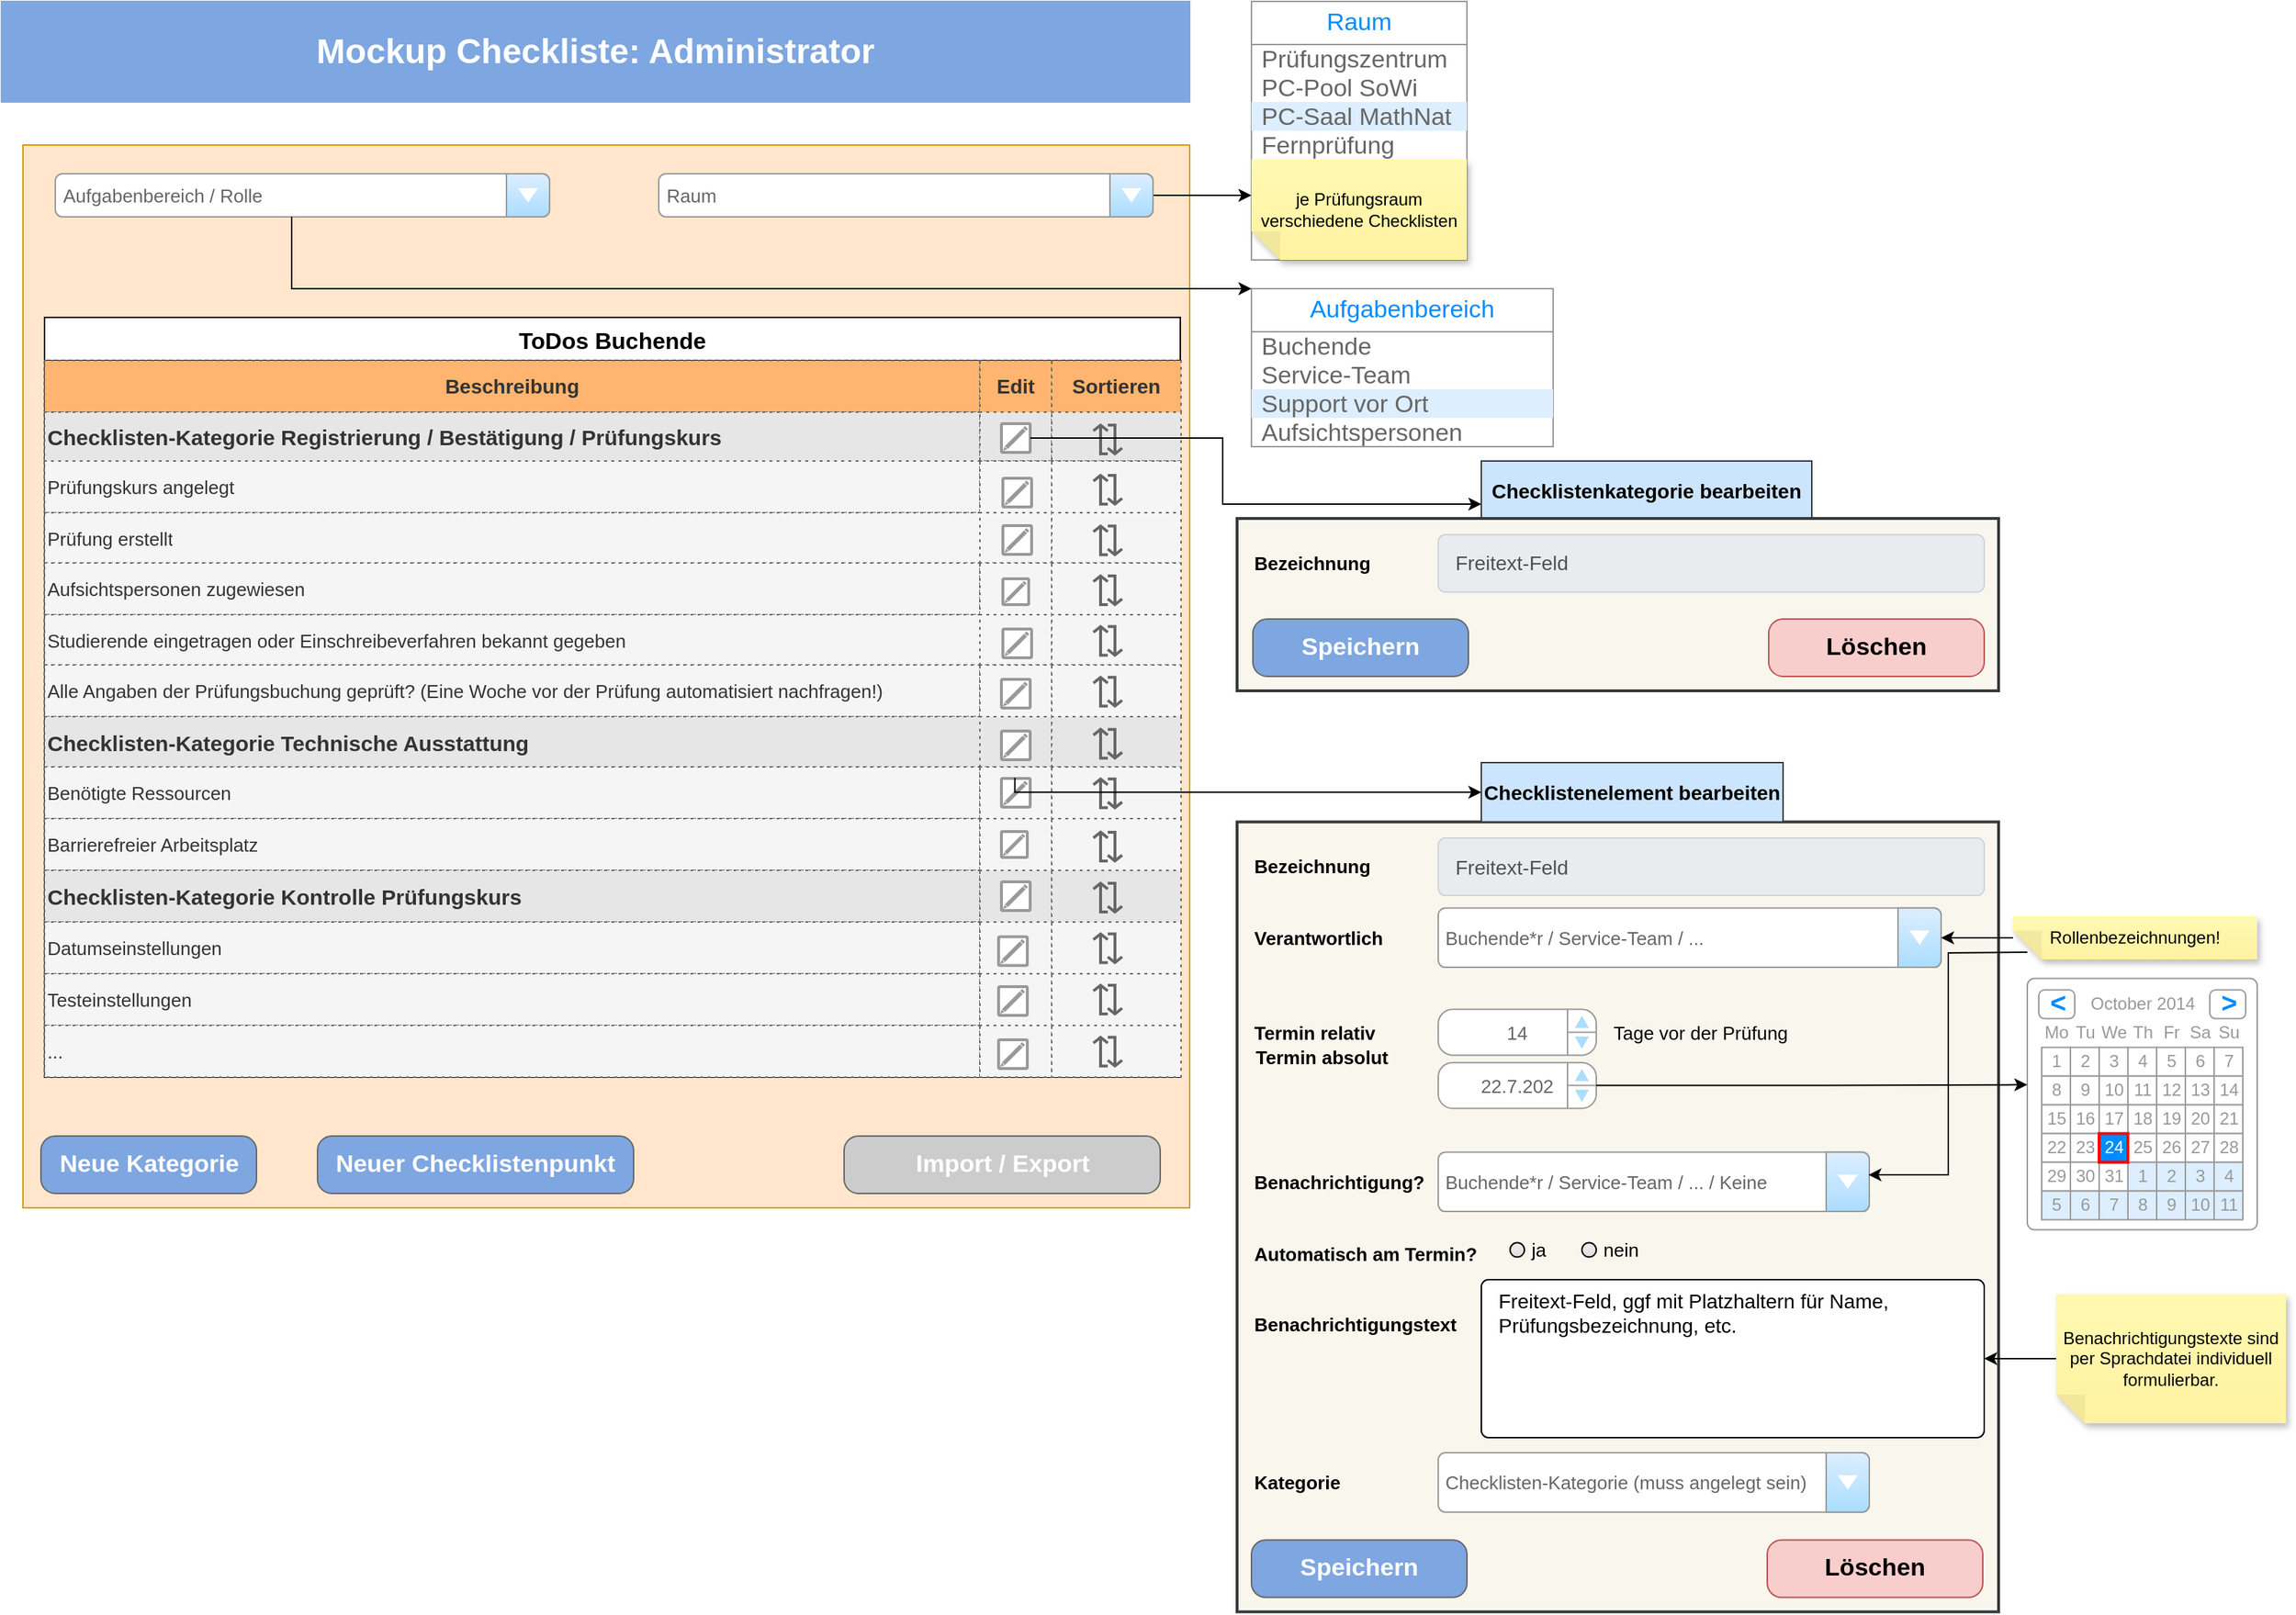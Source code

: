<mxfile version="24.7.7" pages="2">
  <diagram name="Checkliste" id="Zr_G_hcXwSWRQ9lRJL4E">
    <mxGraphModel dx="2369" dy="1423" grid="1" gridSize="10" guides="1" tooltips="1" connect="1" arrows="1" fold="1" page="1" pageScale="1" pageWidth="827" pageHeight="1169" math="0" shadow="0">
      <root>
        <mxCell id="0" />
        <mxCell id="1" value="Checkliste" style="" parent="0" />
        <mxCell id="95HuahfwG-BCZ0HRhhbP-1" value="&lt;font style=&quot;font-size: 24px;&quot; color=&quot;#ffffff&quot;&gt;&lt;b&gt;Mockup Checkliste: Administrator&lt;/b&gt;&lt;/font&gt;" style="rounded=0;whiteSpace=wrap;html=1;fillColor=#7EA6E0;strokeColor=#7EA6E0;" parent="1" vertex="1">
          <mxGeometry y="20" width="827" height="70" as="geometry" />
        </mxCell>
        <mxCell id="M1PSyhu-Lv1iWgx_K_dI-1" value="" style="whiteSpace=wrap;html=1;fillColor=#ffe6cc;strokeColor=#d79b00;" parent="1" vertex="1">
          <mxGeometry x="15" y="120" width="812" height="740" as="geometry" />
        </mxCell>
        <mxCell id="M1PSyhu-Lv1iWgx_K_dI-14" value="ToDos Buchende" style="shape=table;startSize=30;container=1;collapsible=0;childLayout=tableLayout;fontStyle=1;fontSize=16;" parent="1" vertex="1">
          <mxGeometry x="30" y="240" width="790.5" height="529" as="geometry" />
        </mxCell>
        <mxCell id="M1PSyhu-Lv1iWgx_K_dI-15" value="" style="shape=tableRow;horizontal=0;startSize=0;swimlaneHead=0;swimlaneBody=0;strokeColor=inherit;top=0;left=0;bottom=0;right=0;collapsible=0;dropTarget=0;fillColor=none;points=[[0,0.5],[1,0.5]];portConstraint=eastwest;" parent="M1PSyhu-Lv1iWgx_K_dI-14" vertex="1">
          <mxGeometry y="30" width="790.5" height="36" as="geometry" />
        </mxCell>
        <mxCell id="M1PSyhu-Lv1iWgx_K_dI-17" value="Beschreibung" style="shape=partialRectangle;html=1;whiteSpace=wrap;connectable=0;strokeColor=#666666;overflow=hidden;fillColor=#FFB570;top=1;left=1;bottom=1;right=1;pointerEvents=1;fontColor=#333333;dashed=1;dashPattern=1 4;fontSize=14;fontStyle=1" parent="M1PSyhu-Lv1iWgx_K_dI-15" vertex="1">
          <mxGeometry width="651" height="36" as="geometry">
            <mxRectangle width="651" height="36" as="alternateBounds" />
          </mxGeometry>
        </mxCell>
        <mxCell id="SF6q-6VZULmL_obWjuGS-9" value="Edit" style="shape=partialRectangle;html=1;whiteSpace=wrap;connectable=0;strokeColor=#666666;overflow=hidden;fillColor=#FFB570;top=1;left=1;bottom=1;right=1;pointerEvents=1;fontColor=#333333;dashed=1;dashPattern=1 4;fontSize=14;fontStyle=1" parent="M1PSyhu-Lv1iWgx_K_dI-15" vertex="1">
          <mxGeometry x="651" width="50" height="36" as="geometry">
            <mxRectangle width="50" height="36" as="alternateBounds" />
          </mxGeometry>
        </mxCell>
        <mxCell id="SF6q-6VZULmL_obWjuGS-66" value="Sortieren" style="shape=partialRectangle;html=1;whiteSpace=wrap;connectable=0;strokeColor=#666666;overflow=hidden;fillColor=#FFB570;top=1;left=1;bottom=1;right=1;pointerEvents=1;fontColor=#333333;dashed=1;dashPattern=1 4;fontSize=14;fontStyle=1" parent="M1PSyhu-Lv1iWgx_K_dI-15" vertex="1">
          <mxGeometry x="701" width="90" height="36" as="geometry">
            <mxRectangle width="90" height="36" as="alternateBounds" />
          </mxGeometry>
        </mxCell>
        <mxCell id="SF6q-6VZULmL_obWjuGS-37" style="shape=tableRow;horizontal=0;startSize=0;swimlaneHead=0;swimlaneBody=0;strokeColor=inherit;top=0;left=0;bottom=0;right=0;collapsible=0;dropTarget=0;fillColor=none;points=[[0,0.5],[1,0.5]];portConstraint=eastwest;" parent="M1PSyhu-Lv1iWgx_K_dI-14" vertex="1">
          <mxGeometry y="66" width="790.5" height="34" as="geometry" />
        </mxCell>
        <mxCell id="SF6q-6VZULmL_obWjuGS-38" value="&lt;font style=&quot;font-size: 15px;&quot;&gt;&lt;b&gt;Checklisten-Kategorie Registrierung / Bestätigung / Prüfungskurs&lt;/b&gt;&lt;/font&gt;" style="shape=partialRectangle;html=1;whiteSpace=wrap;connectable=0;strokeColor=#666666;overflow=hidden;fillColor=#E6E6E6;top=1;left=1;bottom=1;right=1;pointerEvents=1;fontColor=#333333;dashed=1;dashPattern=1 4;align=left;fontSize=13;" parent="SF6q-6VZULmL_obWjuGS-37" vertex="1">
          <mxGeometry width="651" height="34" as="geometry">
            <mxRectangle width="651" height="34" as="alternateBounds" />
          </mxGeometry>
        </mxCell>
        <mxCell id="SF6q-6VZULmL_obWjuGS-39" style="shape=partialRectangle;html=1;whiteSpace=wrap;connectable=0;strokeColor=#666666;overflow=hidden;fillColor=#E6E6E6;top=1;left=1;bottom=1;right=1;pointerEvents=1;fontColor=#333333;dashed=1;dashPattern=1 4;align=left;fontSize=13;" parent="SF6q-6VZULmL_obWjuGS-37" vertex="1">
          <mxGeometry x="651" width="50" height="34" as="geometry">
            <mxRectangle width="50" height="34" as="alternateBounds" />
          </mxGeometry>
        </mxCell>
        <mxCell id="SF6q-6VZULmL_obWjuGS-67" style="shape=partialRectangle;html=1;whiteSpace=wrap;connectable=0;strokeColor=#666666;overflow=hidden;fillColor=#E6E6E6;top=1;left=1;bottom=1;right=1;pointerEvents=1;fontColor=#333333;dashed=1;dashPattern=1 4;align=left;fontSize=13;" parent="SF6q-6VZULmL_obWjuGS-37" vertex="1">
          <mxGeometry x="701" width="90" height="34" as="geometry">
            <mxRectangle width="90" height="34" as="alternateBounds" />
          </mxGeometry>
        </mxCell>
        <mxCell id="M1PSyhu-Lv1iWgx_K_dI-18" value="" style="shape=tableRow;horizontal=0;startSize=0;swimlaneHead=0;swimlaneBody=0;strokeColor=inherit;top=0;left=0;bottom=0;right=0;collapsible=0;dropTarget=0;fillColor=none;points=[[0,0.5],[1,0.5]];portConstraint=eastwest;" parent="M1PSyhu-Lv1iWgx_K_dI-14" vertex="1">
          <mxGeometry y="100" width="790.5" height="36" as="geometry" />
        </mxCell>
        <mxCell id="M1PSyhu-Lv1iWgx_K_dI-20" value="Prüfungskurs angelegt" style="shape=partialRectangle;html=1;whiteSpace=wrap;connectable=0;strokeColor=#666666;overflow=hidden;fillColor=#f5f5f5;top=1;left=1;bottom=1;right=1;pointerEvents=1;fontColor=#333333;dashed=1;dashPattern=1 4;align=left;fontSize=13;" parent="M1PSyhu-Lv1iWgx_K_dI-18" vertex="1">
          <mxGeometry width="651" height="36" as="geometry">
            <mxRectangle width="651" height="36" as="alternateBounds" />
          </mxGeometry>
        </mxCell>
        <mxCell id="SF6q-6VZULmL_obWjuGS-10" style="shape=partialRectangle;html=1;whiteSpace=wrap;connectable=0;strokeColor=#666666;overflow=hidden;fillColor=#f5f5f5;top=1;left=1;bottom=1;right=1;pointerEvents=1;fontColor=#333333;dashed=1;dashPattern=1 4;align=left;fontSize=13;" parent="M1PSyhu-Lv1iWgx_K_dI-18" vertex="1">
          <mxGeometry x="651" width="50" height="36" as="geometry">
            <mxRectangle width="50" height="36" as="alternateBounds" />
          </mxGeometry>
        </mxCell>
        <mxCell id="SF6q-6VZULmL_obWjuGS-68" style="shape=partialRectangle;html=1;whiteSpace=wrap;connectable=0;strokeColor=#666666;overflow=hidden;fillColor=#f5f5f5;top=1;left=1;bottom=1;right=1;pointerEvents=1;fontColor=#333333;dashed=1;dashPattern=1 4;align=left;fontSize=13;" parent="M1PSyhu-Lv1iWgx_K_dI-18" vertex="1">
          <mxGeometry x="701" width="90" height="36" as="geometry">
            <mxRectangle width="90" height="36" as="alternateBounds" />
          </mxGeometry>
        </mxCell>
        <mxCell id="M1PSyhu-Lv1iWgx_K_dI-21" value="" style="shape=tableRow;horizontal=0;startSize=0;swimlaneHead=0;swimlaneBody=0;strokeColor=inherit;top=0;left=0;bottom=0;right=0;collapsible=0;dropTarget=0;fillColor=none;points=[[0,0.5],[1,0.5]];portConstraint=eastwest;" parent="M1PSyhu-Lv1iWgx_K_dI-14" vertex="1">
          <mxGeometry y="136" width="790.5" height="35" as="geometry" />
        </mxCell>
        <mxCell id="M1PSyhu-Lv1iWgx_K_dI-23" value="Prüfung erstellt" style="shape=partialRectangle;html=1;whiteSpace=wrap;connectable=0;strokeColor=#666666;overflow=hidden;fillColor=#f5f5f5;top=1;left=1;bottom=1;right=1;pointerEvents=1;fontColor=#333333;dashed=1;dashPattern=1 4;align=left;fontSize=13;" parent="M1PSyhu-Lv1iWgx_K_dI-21" vertex="1">
          <mxGeometry width="651" height="35" as="geometry">
            <mxRectangle width="651" height="35" as="alternateBounds" />
          </mxGeometry>
        </mxCell>
        <mxCell id="SF6q-6VZULmL_obWjuGS-11" style="shape=partialRectangle;html=1;whiteSpace=wrap;connectable=0;strokeColor=#666666;overflow=hidden;fillColor=#f5f5f5;top=1;left=1;bottom=1;right=1;pointerEvents=1;fontColor=#333333;dashed=1;dashPattern=1 4;align=left;fontSize=13;" parent="M1PSyhu-Lv1iWgx_K_dI-21" vertex="1">
          <mxGeometry x="651" width="50" height="35" as="geometry">
            <mxRectangle width="50" height="35" as="alternateBounds" />
          </mxGeometry>
        </mxCell>
        <mxCell id="SF6q-6VZULmL_obWjuGS-69" style="shape=partialRectangle;html=1;whiteSpace=wrap;connectable=0;strokeColor=#666666;overflow=hidden;fillColor=#f5f5f5;top=1;left=1;bottom=1;right=1;pointerEvents=1;fontColor=#333333;dashed=1;dashPattern=1 4;align=left;fontSize=13;" parent="M1PSyhu-Lv1iWgx_K_dI-21" vertex="1">
          <mxGeometry x="701" width="90" height="35" as="geometry">
            <mxRectangle width="90" height="35" as="alternateBounds" />
          </mxGeometry>
        </mxCell>
        <mxCell id="M1PSyhu-Lv1iWgx_K_dI-24" value="" style="shape=tableRow;horizontal=0;startSize=0;swimlaneHead=0;swimlaneBody=0;strokeColor=inherit;top=0;left=0;bottom=0;right=0;collapsible=0;dropTarget=0;fillColor=none;points=[[0,0.5],[1,0.5]];portConstraint=eastwest;" parent="M1PSyhu-Lv1iWgx_K_dI-14" vertex="1">
          <mxGeometry y="171" width="790.5" height="36" as="geometry" />
        </mxCell>
        <mxCell id="M1PSyhu-Lv1iWgx_K_dI-26" value="Aufsichtspersonen zugewiesen" style="shape=partialRectangle;html=1;whiteSpace=wrap;connectable=0;strokeColor=#666666;overflow=hidden;fillColor=#f5f5f5;top=1;left=1;bottom=1;right=1;pointerEvents=1;fontColor=#333333;dashed=1;dashPattern=1 4;align=left;fontSize=13;" parent="M1PSyhu-Lv1iWgx_K_dI-24" vertex="1">
          <mxGeometry width="651" height="36" as="geometry">
            <mxRectangle width="651" height="36" as="alternateBounds" />
          </mxGeometry>
        </mxCell>
        <mxCell id="SF6q-6VZULmL_obWjuGS-12" style="shape=partialRectangle;html=1;whiteSpace=wrap;connectable=0;strokeColor=#666666;overflow=hidden;fillColor=#f5f5f5;top=1;left=1;bottom=1;right=1;pointerEvents=1;fontColor=#333333;dashed=1;dashPattern=1 4;align=left;fontSize=13;" parent="M1PSyhu-Lv1iWgx_K_dI-24" vertex="1">
          <mxGeometry x="651" width="50" height="36" as="geometry">
            <mxRectangle width="50" height="36" as="alternateBounds" />
          </mxGeometry>
        </mxCell>
        <mxCell id="SF6q-6VZULmL_obWjuGS-70" style="shape=partialRectangle;html=1;whiteSpace=wrap;connectable=0;strokeColor=#666666;overflow=hidden;fillColor=#f5f5f5;top=1;left=1;bottom=1;right=1;pointerEvents=1;fontColor=#333333;dashed=1;dashPattern=1 4;align=left;fontSize=13;" parent="M1PSyhu-Lv1iWgx_K_dI-24" vertex="1">
          <mxGeometry x="701" width="90" height="36" as="geometry">
            <mxRectangle width="90" height="36" as="alternateBounds" />
          </mxGeometry>
        </mxCell>
        <mxCell id="M1PSyhu-Lv1iWgx_K_dI-27" value="" style="shape=tableRow;horizontal=0;startSize=0;swimlaneHead=0;swimlaneBody=0;strokeColor=inherit;top=0;left=0;bottom=0;right=0;collapsible=0;dropTarget=0;fillColor=none;points=[[0,0.5],[1,0.5]];portConstraint=eastwest;" parent="M1PSyhu-Lv1iWgx_K_dI-14" vertex="1">
          <mxGeometry y="207" width="790.5" height="35" as="geometry" />
        </mxCell>
        <mxCell id="M1PSyhu-Lv1iWgx_K_dI-29" value="Studierende eingetragen oder Einschreibeverfahren bekannt gegeben" style="shape=partialRectangle;html=1;whiteSpace=wrap;connectable=0;strokeColor=#666666;overflow=hidden;fillColor=#f5f5f5;top=1;left=1;bottom=1;right=1;pointerEvents=1;fontColor=#333333;dashed=1;dashPattern=1 4;align=left;fontSize=13;" parent="M1PSyhu-Lv1iWgx_K_dI-27" vertex="1">
          <mxGeometry width="651" height="35" as="geometry">
            <mxRectangle width="651" height="35" as="alternateBounds" />
          </mxGeometry>
        </mxCell>
        <mxCell id="SF6q-6VZULmL_obWjuGS-13" style="shape=partialRectangle;html=1;whiteSpace=wrap;connectable=0;strokeColor=#666666;overflow=hidden;fillColor=#f5f5f5;top=1;left=1;bottom=1;right=1;pointerEvents=1;fontColor=#333333;dashed=1;dashPattern=1 4;align=left;fontSize=13;" parent="M1PSyhu-Lv1iWgx_K_dI-27" vertex="1">
          <mxGeometry x="651" width="50" height="35" as="geometry">
            <mxRectangle width="50" height="35" as="alternateBounds" />
          </mxGeometry>
        </mxCell>
        <mxCell id="SF6q-6VZULmL_obWjuGS-71" style="shape=partialRectangle;html=1;whiteSpace=wrap;connectable=0;strokeColor=#666666;overflow=hidden;fillColor=#f5f5f5;top=1;left=1;bottom=1;right=1;pointerEvents=1;fontColor=#333333;dashed=1;dashPattern=1 4;align=left;fontSize=13;" parent="M1PSyhu-Lv1iWgx_K_dI-27" vertex="1">
          <mxGeometry x="701" width="90" height="35" as="geometry">
            <mxRectangle width="90" height="35" as="alternateBounds" />
          </mxGeometry>
        </mxCell>
        <mxCell id="SF6q-6VZULmL_obWjuGS-6" style="shape=tableRow;horizontal=0;startSize=0;swimlaneHead=0;swimlaneBody=0;strokeColor=inherit;top=0;left=0;bottom=0;right=0;collapsible=0;dropTarget=0;fillColor=none;points=[[0,0.5],[1,0.5]];portConstraint=eastwest;" parent="M1PSyhu-Lv1iWgx_K_dI-14" vertex="1">
          <mxGeometry y="242" width="790.5" height="36" as="geometry" />
        </mxCell>
        <mxCell id="SF6q-6VZULmL_obWjuGS-8" value="Alle Angaben der Prüfungsbuchung geprüft? (Eine Woche vor der Prüfung automatisiert nachfragen!)" style="shape=partialRectangle;html=1;whiteSpace=wrap;connectable=0;strokeColor=#666666;overflow=hidden;fillColor=#f5f5f5;top=1;left=1;bottom=1;right=1;pointerEvents=1;fontColor=#333333;dashed=1;dashPattern=1 4;align=left;fontSize=13;" parent="SF6q-6VZULmL_obWjuGS-6" vertex="1">
          <mxGeometry width="651" height="36" as="geometry">
            <mxRectangle width="651" height="36" as="alternateBounds" />
          </mxGeometry>
        </mxCell>
        <mxCell id="SF6q-6VZULmL_obWjuGS-14" style="shape=partialRectangle;html=1;whiteSpace=wrap;connectable=0;strokeColor=#666666;overflow=hidden;fillColor=#f5f5f5;top=1;left=1;bottom=1;right=1;pointerEvents=1;fontColor=#333333;dashed=1;dashPattern=1 4;align=left;fontSize=13;" parent="SF6q-6VZULmL_obWjuGS-6" vertex="1">
          <mxGeometry x="651" width="50" height="36" as="geometry">
            <mxRectangle width="50" height="36" as="alternateBounds" />
          </mxGeometry>
        </mxCell>
        <mxCell id="SF6q-6VZULmL_obWjuGS-72" style="shape=partialRectangle;html=1;whiteSpace=wrap;connectable=0;strokeColor=#666666;overflow=hidden;fillColor=#f5f5f5;top=1;left=1;bottom=1;right=1;pointerEvents=1;fontColor=#333333;dashed=1;dashPattern=1 4;align=left;fontSize=13;" parent="SF6q-6VZULmL_obWjuGS-6" vertex="1">
          <mxGeometry x="701" width="90" height="36" as="geometry">
            <mxRectangle width="90" height="36" as="alternateBounds" />
          </mxGeometry>
        </mxCell>
        <mxCell id="SF6q-6VZULmL_obWjuGS-21" style="shape=tableRow;horizontal=0;startSize=0;swimlaneHead=0;swimlaneBody=0;strokeColor=inherit;top=0;left=0;bottom=0;right=0;collapsible=0;dropTarget=0;fillColor=none;points=[[0,0.5],[1,0.5]];portConstraint=eastwest;" parent="M1PSyhu-Lv1iWgx_K_dI-14" vertex="1">
          <mxGeometry y="278" width="790.5" height="35" as="geometry" />
        </mxCell>
        <mxCell id="SF6q-6VZULmL_obWjuGS-23" value="&lt;b style=&quot;font-size: 15px;&quot;&gt;Checklisten-Kategorie Technische Ausstattung&lt;/b&gt;" style="shape=partialRectangle;html=1;whiteSpace=wrap;connectable=0;strokeColor=#666666;overflow=hidden;fillColor=#E6E6E6;top=1;left=1;bottom=1;right=1;pointerEvents=1;fontColor=#333333;dashed=1;dashPattern=1 4;align=left;fontSize=13;" parent="SF6q-6VZULmL_obWjuGS-21" vertex="1">
          <mxGeometry width="651" height="35" as="geometry">
            <mxRectangle width="651" height="35" as="alternateBounds" />
          </mxGeometry>
        </mxCell>
        <mxCell id="SF6q-6VZULmL_obWjuGS-24" style="shape=partialRectangle;html=1;whiteSpace=wrap;connectable=0;strokeColor=#666666;overflow=hidden;fillColor=#E6E6E6;top=1;left=1;bottom=1;right=1;pointerEvents=1;fontColor=#333333;dashed=1;dashPattern=1 4;align=left;fontSize=13;" parent="SF6q-6VZULmL_obWjuGS-21" vertex="1">
          <mxGeometry x="651" width="50" height="35" as="geometry">
            <mxRectangle width="50" height="35" as="alternateBounds" />
          </mxGeometry>
        </mxCell>
        <mxCell id="SF6q-6VZULmL_obWjuGS-73" style="shape=partialRectangle;html=1;whiteSpace=wrap;connectable=0;strokeColor=#666666;overflow=hidden;fillColor=#E6E6E6;top=1;left=1;bottom=1;right=1;pointerEvents=1;fontColor=#333333;dashed=1;dashPattern=1 4;align=left;fontSize=13;" parent="SF6q-6VZULmL_obWjuGS-21" vertex="1">
          <mxGeometry x="701" width="90" height="35" as="geometry">
            <mxRectangle width="90" height="35" as="alternateBounds" />
          </mxGeometry>
        </mxCell>
        <mxCell id="SF6q-6VZULmL_obWjuGS-25" style="shape=tableRow;horizontal=0;startSize=0;swimlaneHead=0;swimlaneBody=0;strokeColor=inherit;top=0;left=0;bottom=0;right=0;collapsible=0;dropTarget=0;fillColor=none;points=[[0,0.5],[1,0.5]];portConstraint=eastwest;" parent="M1PSyhu-Lv1iWgx_K_dI-14" vertex="1">
          <mxGeometry y="313" width="790.5" height="36" as="geometry" />
        </mxCell>
        <mxCell id="SF6q-6VZULmL_obWjuGS-27" value="Benötigte Ressourcen" style="shape=partialRectangle;html=1;whiteSpace=wrap;connectable=0;strokeColor=#666666;overflow=hidden;fillColor=#f5f5f5;top=1;left=1;bottom=1;right=1;pointerEvents=1;fontColor=#333333;dashed=1;dashPattern=1 4;align=left;fontSize=13;" parent="SF6q-6VZULmL_obWjuGS-25" vertex="1">
          <mxGeometry width="651" height="36" as="geometry">
            <mxRectangle width="651" height="36" as="alternateBounds" />
          </mxGeometry>
        </mxCell>
        <mxCell id="SF6q-6VZULmL_obWjuGS-28" style="shape=partialRectangle;html=1;whiteSpace=wrap;connectable=0;strokeColor=#666666;overflow=hidden;fillColor=#f5f5f5;top=1;left=1;bottom=1;right=1;pointerEvents=1;fontColor=#333333;dashed=1;dashPattern=1 4;align=left;fontSize=13;" parent="SF6q-6VZULmL_obWjuGS-25" vertex="1">
          <mxGeometry x="651" width="50" height="36" as="geometry">
            <mxRectangle width="50" height="36" as="alternateBounds" />
          </mxGeometry>
        </mxCell>
        <mxCell id="SF6q-6VZULmL_obWjuGS-74" style="shape=partialRectangle;html=1;whiteSpace=wrap;connectable=0;strokeColor=#666666;overflow=hidden;fillColor=#f5f5f5;top=1;left=1;bottom=1;right=1;pointerEvents=1;fontColor=#333333;dashed=1;dashPattern=1 4;align=left;fontSize=13;" parent="SF6q-6VZULmL_obWjuGS-25" vertex="1">
          <mxGeometry x="701" width="90" height="36" as="geometry">
            <mxRectangle width="90" height="36" as="alternateBounds" />
          </mxGeometry>
        </mxCell>
        <mxCell id="SF6q-6VZULmL_obWjuGS-96" style="shape=tableRow;horizontal=0;startSize=0;swimlaneHead=0;swimlaneBody=0;strokeColor=inherit;top=0;left=0;bottom=0;right=0;collapsible=0;dropTarget=0;fillColor=none;points=[[0,0.5],[1,0.5]];portConstraint=eastwest;" parent="M1PSyhu-Lv1iWgx_K_dI-14" vertex="1">
          <mxGeometry y="349" width="790.5" height="36" as="geometry" />
        </mxCell>
        <mxCell id="SF6q-6VZULmL_obWjuGS-97" value="Barrierefreier Arbeitsplatz" style="shape=partialRectangle;html=1;whiteSpace=wrap;connectable=0;strokeColor=#666666;overflow=hidden;fillColor=#f5f5f5;top=1;left=1;bottom=1;right=1;pointerEvents=1;fontColor=#333333;dashed=1;dashPattern=1 4;align=left;fontSize=13;" parent="SF6q-6VZULmL_obWjuGS-96" vertex="1">
          <mxGeometry width="651" height="36" as="geometry">
            <mxRectangle width="651" height="36" as="alternateBounds" />
          </mxGeometry>
        </mxCell>
        <mxCell id="SF6q-6VZULmL_obWjuGS-98" style="shape=partialRectangle;html=1;whiteSpace=wrap;connectable=0;strokeColor=#666666;overflow=hidden;fillColor=#f5f5f5;top=1;left=1;bottom=1;right=1;pointerEvents=1;fontColor=#333333;dashed=1;dashPattern=1 4;align=left;fontSize=13;" parent="SF6q-6VZULmL_obWjuGS-96" vertex="1">
          <mxGeometry x="651" width="50" height="36" as="geometry">
            <mxRectangle width="50" height="36" as="alternateBounds" />
          </mxGeometry>
        </mxCell>
        <mxCell id="SF6q-6VZULmL_obWjuGS-99" style="shape=partialRectangle;html=1;whiteSpace=wrap;connectable=0;strokeColor=#666666;overflow=hidden;fillColor=#f5f5f5;top=1;left=1;bottom=1;right=1;pointerEvents=1;fontColor=#333333;dashed=1;dashPattern=1 4;align=left;fontSize=13;" parent="SF6q-6VZULmL_obWjuGS-96" vertex="1">
          <mxGeometry x="701" width="90" height="36" as="geometry">
            <mxRectangle width="90" height="36" as="alternateBounds" />
          </mxGeometry>
        </mxCell>
        <mxCell id="SF6q-6VZULmL_obWjuGS-92" style="shape=tableRow;horizontal=0;startSize=0;swimlaneHead=0;swimlaneBody=0;strokeColor=inherit;top=0;left=0;bottom=0;right=0;collapsible=0;dropTarget=0;fillColor=none;points=[[0,0.5],[1,0.5]];portConstraint=eastwest;" parent="M1PSyhu-Lv1iWgx_K_dI-14" vertex="1">
          <mxGeometry y="385" width="790.5" height="36" as="geometry" />
        </mxCell>
        <mxCell id="SF6q-6VZULmL_obWjuGS-93" value="&lt;font style=&quot;font-size: 15px;&quot;&gt;&lt;b&gt;Checklisten-Kategorie Kontrolle Prüfungskurs&lt;/b&gt;&lt;/font&gt;" style="shape=partialRectangle;html=1;whiteSpace=wrap;connectable=0;strokeColor=#666666;overflow=hidden;fillColor=#E6E6E6;top=1;left=1;bottom=1;right=1;pointerEvents=1;fontColor=#333333;dashed=1;dashPattern=1 4;align=left;fontSize=13;" parent="SF6q-6VZULmL_obWjuGS-92" vertex="1">
          <mxGeometry width="651" height="36" as="geometry">
            <mxRectangle width="651" height="36" as="alternateBounds" />
          </mxGeometry>
        </mxCell>
        <mxCell id="SF6q-6VZULmL_obWjuGS-94" style="shape=partialRectangle;html=1;whiteSpace=wrap;connectable=0;strokeColor=#666666;overflow=hidden;fillColor=#E6E6E6;top=1;left=1;bottom=1;right=1;pointerEvents=1;fontColor=#333333;dashed=1;dashPattern=1 4;align=left;fontSize=13;" parent="SF6q-6VZULmL_obWjuGS-92" vertex="1">
          <mxGeometry x="651" width="50" height="36" as="geometry">
            <mxRectangle width="50" height="36" as="alternateBounds" />
          </mxGeometry>
        </mxCell>
        <mxCell id="SF6q-6VZULmL_obWjuGS-95" style="shape=partialRectangle;html=1;whiteSpace=wrap;connectable=0;strokeColor=#666666;overflow=hidden;fillColor=#E6E6E6;top=1;left=1;bottom=1;right=1;pointerEvents=1;fontColor=#333333;dashed=1;dashPattern=1 4;align=left;fontSize=13;" parent="SF6q-6VZULmL_obWjuGS-92" vertex="1">
          <mxGeometry x="701" width="90" height="36" as="geometry">
            <mxRectangle width="90" height="36" as="alternateBounds" />
          </mxGeometry>
        </mxCell>
        <mxCell id="SF6q-6VZULmL_obWjuGS-88" style="shape=tableRow;horizontal=0;startSize=0;swimlaneHead=0;swimlaneBody=0;strokeColor=inherit;top=0;left=0;bottom=0;right=0;collapsible=0;dropTarget=0;fillColor=none;points=[[0,0.5],[1,0.5]];portConstraint=eastwest;" parent="M1PSyhu-Lv1iWgx_K_dI-14" vertex="1">
          <mxGeometry y="421" width="790.5" height="36" as="geometry" />
        </mxCell>
        <mxCell id="SF6q-6VZULmL_obWjuGS-89" value="Datumseinstellungen" style="shape=partialRectangle;html=1;whiteSpace=wrap;connectable=0;strokeColor=#666666;overflow=hidden;fillColor=#f5f5f5;top=1;left=1;bottom=1;right=1;pointerEvents=1;fontColor=#333333;dashed=1;dashPattern=1 4;align=left;fontSize=13;" parent="SF6q-6VZULmL_obWjuGS-88" vertex="1">
          <mxGeometry width="651" height="36" as="geometry">
            <mxRectangle width="651" height="36" as="alternateBounds" />
          </mxGeometry>
        </mxCell>
        <mxCell id="SF6q-6VZULmL_obWjuGS-90" style="shape=partialRectangle;html=1;whiteSpace=wrap;connectable=0;strokeColor=#666666;overflow=hidden;fillColor=#f5f5f5;top=1;left=1;bottom=1;right=1;pointerEvents=1;fontColor=#333333;dashed=1;dashPattern=1 4;align=left;fontSize=13;" parent="SF6q-6VZULmL_obWjuGS-88" vertex="1">
          <mxGeometry x="651" width="50" height="36" as="geometry">
            <mxRectangle width="50" height="36" as="alternateBounds" />
          </mxGeometry>
        </mxCell>
        <mxCell id="SF6q-6VZULmL_obWjuGS-91" style="shape=partialRectangle;html=1;whiteSpace=wrap;connectable=0;strokeColor=#666666;overflow=hidden;fillColor=#f5f5f5;top=1;left=1;bottom=1;right=1;pointerEvents=1;fontColor=#333333;dashed=1;dashPattern=1 4;align=left;fontSize=13;" parent="SF6q-6VZULmL_obWjuGS-88" vertex="1">
          <mxGeometry x="701" width="90" height="36" as="geometry">
            <mxRectangle width="90" height="36" as="alternateBounds" />
          </mxGeometry>
        </mxCell>
        <mxCell id="SF6q-6VZULmL_obWjuGS-84" style="shape=tableRow;horizontal=0;startSize=0;swimlaneHead=0;swimlaneBody=0;strokeColor=inherit;top=0;left=0;bottom=0;right=0;collapsible=0;dropTarget=0;fillColor=none;points=[[0,0.5],[1,0.5]];portConstraint=eastwest;" parent="M1PSyhu-Lv1iWgx_K_dI-14" vertex="1">
          <mxGeometry y="457" width="790.5" height="36" as="geometry" />
        </mxCell>
        <mxCell id="SF6q-6VZULmL_obWjuGS-85" value="Testeinstellungen" style="shape=partialRectangle;html=1;whiteSpace=wrap;connectable=0;strokeColor=#666666;overflow=hidden;fillColor=#f5f5f5;top=1;left=1;bottom=1;right=1;pointerEvents=1;fontColor=#333333;dashed=1;dashPattern=1 4;align=left;fontSize=13;" parent="SF6q-6VZULmL_obWjuGS-84" vertex="1">
          <mxGeometry width="651" height="36" as="geometry">
            <mxRectangle width="651" height="36" as="alternateBounds" />
          </mxGeometry>
        </mxCell>
        <mxCell id="SF6q-6VZULmL_obWjuGS-86" style="shape=partialRectangle;html=1;whiteSpace=wrap;connectable=0;strokeColor=#666666;overflow=hidden;fillColor=#f5f5f5;top=1;left=1;bottom=1;right=1;pointerEvents=1;fontColor=#333333;dashed=1;dashPattern=1 4;align=left;fontSize=13;" parent="SF6q-6VZULmL_obWjuGS-84" vertex="1">
          <mxGeometry x="651" width="50" height="36" as="geometry">
            <mxRectangle width="50" height="36" as="alternateBounds" />
          </mxGeometry>
        </mxCell>
        <mxCell id="SF6q-6VZULmL_obWjuGS-87" style="shape=partialRectangle;html=1;whiteSpace=wrap;connectable=0;strokeColor=#666666;overflow=hidden;fillColor=#f5f5f5;top=1;left=1;bottom=1;right=1;pointerEvents=1;fontColor=#333333;dashed=1;dashPattern=1 4;align=left;fontSize=13;" parent="SF6q-6VZULmL_obWjuGS-84" vertex="1">
          <mxGeometry x="701" width="90" height="36" as="geometry">
            <mxRectangle width="90" height="36" as="alternateBounds" />
          </mxGeometry>
        </mxCell>
        <mxCell id="SF6q-6VZULmL_obWjuGS-80" style="shape=tableRow;horizontal=0;startSize=0;swimlaneHead=0;swimlaneBody=0;strokeColor=inherit;top=0;left=0;bottom=0;right=0;collapsible=0;dropTarget=0;fillColor=none;points=[[0,0.5],[1,0.5]];portConstraint=eastwest;" parent="M1PSyhu-Lv1iWgx_K_dI-14" vertex="1">
          <mxGeometry y="493" width="790.5" height="36" as="geometry" />
        </mxCell>
        <mxCell id="SF6q-6VZULmL_obWjuGS-81" value="..." style="shape=partialRectangle;html=1;whiteSpace=wrap;connectable=0;strokeColor=#666666;overflow=hidden;fillColor=#f5f5f5;top=1;left=1;bottom=1;right=1;pointerEvents=1;fontColor=#333333;dashed=1;dashPattern=1 4;align=left;fontSize=13;" parent="SF6q-6VZULmL_obWjuGS-80" vertex="1">
          <mxGeometry width="651" height="36" as="geometry">
            <mxRectangle width="651" height="36" as="alternateBounds" />
          </mxGeometry>
        </mxCell>
        <mxCell id="SF6q-6VZULmL_obWjuGS-82" style="shape=partialRectangle;html=1;whiteSpace=wrap;connectable=0;strokeColor=#666666;overflow=hidden;fillColor=#f5f5f5;top=1;left=1;bottom=1;right=1;pointerEvents=1;fontColor=#333333;dashed=1;dashPattern=1 4;align=left;fontSize=13;" parent="SF6q-6VZULmL_obWjuGS-80" vertex="1">
          <mxGeometry x="651" width="50" height="36" as="geometry">
            <mxRectangle width="50" height="36" as="alternateBounds" />
          </mxGeometry>
        </mxCell>
        <mxCell id="SF6q-6VZULmL_obWjuGS-83" style="shape=partialRectangle;html=1;whiteSpace=wrap;connectable=0;strokeColor=#666666;overflow=hidden;fillColor=#f5f5f5;top=1;left=1;bottom=1;right=1;pointerEvents=1;fontColor=#333333;dashed=1;dashPattern=1 4;align=left;fontSize=13;" parent="SF6q-6VZULmL_obWjuGS-80" vertex="1">
          <mxGeometry x="701" width="90" height="36" as="geometry">
            <mxRectangle width="90" height="36" as="alternateBounds" />
          </mxGeometry>
        </mxCell>
        <mxCell id="h2HBl5gkmupRguE7wDUX-40" value="" style="strokeColor=#999999;verticalLabelPosition=bottom;shadow=0;dashed=0;verticalAlign=top;strokeWidth=2;html=1;shape=mxgraph.mockup.misc.editIcon;rotation=0;" parent="1" vertex="1">
          <mxGeometry x="697" y="457" width="20" height="20" as="geometry" />
        </mxCell>
        <mxCell id="h2HBl5gkmupRguE7wDUX-41" value="" style="strokeColor=#999999;verticalLabelPosition=bottom;shadow=0;dashed=0;verticalAlign=top;strokeWidth=2;html=1;shape=mxgraph.mockup.misc.editIcon;rotation=0;" parent="1" vertex="1">
          <mxGeometry x="697" y="422" width="18" height="18" as="geometry" />
        </mxCell>
        <mxCell id="h2HBl5gkmupRguE7wDUX-42" value="" style="strokeColor=#999999;verticalLabelPosition=bottom;shadow=0;dashed=0;verticalAlign=top;strokeWidth=2;html=1;shape=mxgraph.mockup.misc.editIcon;rotation=0;" parent="1" vertex="1">
          <mxGeometry x="697" y="385" width="20" height="20" as="geometry" />
        </mxCell>
        <mxCell id="h2HBl5gkmupRguE7wDUX-43" value="" style="strokeColor=#999999;verticalLabelPosition=bottom;shadow=0;dashed=0;verticalAlign=top;strokeWidth=2;html=1;shape=mxgraph.mockup.misc.editIcon;rotation=0;" parent="1" vertex="1">
          <mxGeometry x="697" y="352" width="20" height="20" as="geometry" />
        </mxCell>
        <mxCell id="h2HBl5gkmupRguE7wDUX-44" value="" style="strokeColor=#999999;verticalLabelPosition=bottom;shadow=0;dashed=0;verticalAlign=top;strokeWidth=2;html=1;shape=mxgraph.mockup.misc.editIcon;rotation=0;" parent="1" vertex="1">
          <mxGeometry x="696" y="314" width="20" height="20" as="geometry" />
        </mxCell>
        <mxCell id="SF6q-6VZULmL_obWjuGS-29" value="&lt;font style=&quot;font-size: 13px;&quot;&gt;Raum&lt;/font&gt;" style="strokeWidth=1;shadow=0;dashed=0;align=center;html=1;shape=mxgraph.mockup.forms.comboBox;strokeColor=#999999;fillColor=#ddeeff;align=left;fillColor2=#aaddff;mainText=;fontColor=#666666;fontSize=17;spacingLeft=3;" parent="1" vertex="1">
          <mxGeometry x="457.5" y="140" width="344" height="30" as="geometry" />
        </mxCell>
        <mxCell id="SF6q-6VZULmL_obWjuGS-59" value="" style="group" parent="1" vertex="1" connectable="0">
          <mxGeometry x="27.5" y="800" width="779" height="50" as="geometry" />
        </mxCell>
        <mxCell id="SF6q-6VZULmL_obWjuGS-40" value="Neue Kategorie" style="strokeWidth=1;shadow=0;dashed=0;align=center;html=1;shape=mxgraph.mockup.buttons.button;strokeColor=#666666;fontColor=#ffffff;mainText=;buttonStyle=round;fontSize=17;fontStyle=1;fillColor=#7EA6E0;whiteSpace=wrap;" parent="SF6q-6VZULmL_obWjuGS-59" vertex="1">
          <mxGeometry y="10" width="150" height="40" as="geometry" />
        </mxCell>
        <mxCell id="SF6q-6VZULmL_obWjuGS-41" value="Import / Export" style="strokeWidth=1;shadow=0;dashed=0;align=center;html=1;shape=mxgraph.mockup.buttons.button;strokeColor=#666666;fontColor=#ffffff;mainText=;buttonStyle=round;fontSize=17;fontStyle=1;fillColor=#CCCCCC;whiteSpace=wrap;" parent="SF6q-6VZULmL_obWjuGS-59" vertex="1">
          <mxGeometry x="559" y="10" width="220" height="40" as="geometry" />
        </mxCell>
        <mxCell id="WMnK-blxrpDh7Fb3QbJE-1" value="Neuer Checklistenpunkt" style="strokeWidth=1;shadow=0;dashed=0;align=center;html=1;shape=mxgraph.mockup.buttons.button;strokeColor=#666666;fontColor=#ffffff;mainText=;buttonStyle=round;fontSize=17;fontStyle=1;fillColor=#7EA6E0;whiteSpace=wrap;" vertex="1" parent="SF6q-6VZULmL_obWjuGS-59">
          <mxGeometry x="192.5" y="10" width="220" height="40" as="geometry" />
        </mxCell>
        <mxCell id="SF6q-6VZULmL_obWjuGS-103" value="" style="strokeColor=#999999;verticalLabelPosition=bottom;shadow=0;dashed=0;verticalAlign=top;strokeWidth=2;html=1;shape=mxgraph.mockup.misc.editIcon;rotation=0;" parent="1" vertex="1">
          <mxGeometry x="696" y="633" width="20" height="20" as="geometry" />
        </mxCell>
        <mxCell id="SF6q-6VZULmL_obWjuGS-104" value="" style="strokeColor=#999999;verticalLabelPosition=bottom;shadow=0;dashed=0;verticalAlign=top;strokeWidth=2;html=1;shape=mxgraph.mockup.misc.editIcon;rotation=0;" parent="1" vertex="1">
          <mxGeometry x="696" y="598" width="18" height="18" as="geometry" />
        </mxCell>
        <mxCell id="SF6q-6VZULmL_obWjuGS-105" value="" style="strokeColor=#999999;verticalLabelPosition=bottom;shadow=0;dashed=0;verticalAlign=top;strokeWidth=2;html=1;shape=mxgraph.mockup.misc.editIcon;rotation=0;" parent="1" vertex="1">
          <mxGeometry x="696" y="561" width="20" height="20" as="geometry" />
        </mxCell>
        <mxCell id="SF6q-6VZULmL_obWjuGS-106" value="" style="strokeColor=#999999;verticalLabelPosition=bottom;shadow=0;dashed=0;verticalAlign=top;strokeWidth=2;html=1;shape=mxgraph.mockup.misc.editIcon;rotation=0;" parent="1" vertex="1">
          <mxGeometry x="696" y="528" width="20" height="20" as="geometry" />
        </mxCell>
        <mxCell id="SF6q-6VZULmL_obWjuGS-107" value="" style="strokeColor=#999999;verticalLabelPosition=bottom;shadow=0;dashed=0;verticalAlign=top;strokeWidth=2;html=1;shape=mxgraph.mockup.misc.editIcon;rotation=0;" parent="1" vertex="1">
          <mxGeometry x="696" y="492" width="20" height="20" as="geometry" />
        </mxCell>
        <mxCell id="SF6q-6VZULmL_obWjuGS-108" value="" style="strokeColor=#999999;verticalLabelPosition=bottom;shadow=0;dashed=0;verticalAlign=top;strokeWidth=2;html=1;shape=mxgraph.mockup.misc.editIcon;rotation=0;" parent="1" vertex="1">
          <mxGeometry x="694" y="671.28" width="20" height="20" as="geometry" />
        </mxCell>
        <mxCell id="SF6q-6VZULmL_obWjuGS-109" value="" style="strokeColor=#999999;verticalLabelPosition=bottom;shadow=0;dashed=0;verticalAlign=top;strokeWidth=2;html=1;shape=mxgraph.mockup.misc.editIcon;rotation=0;" parent="1" vertex="1">
          <mxGeometry x="694" y="706" width="20" height="20" as="geometry" />
        </mxCell>
        <mxCell id="SF6q-6VZULmL_obWjuGS-110" value="" style="strokeColor=#999999;verticalLabelPosition=bottom;shadow=0;dashed=0;verticalAlign=top;strokeWidth=2;html=1;shape=mxgraph.mockup.misc.editIcon;rotation=0;" parent="1" vertex="1">
          <mxGeometry x="694" y="743" width="20" height="20" as="geometry" />
        </mxCell>
        <mxCell id="SF6q-6VZULmL_obWjuGS-111" value="&lt;font style=&quot;font-size: 13px;&quot;&gt;Aufgabenbereich / Rolle&lt;/font&gt;" style="strokeWidth=1;shadow=0;dashed=0;align=center;html=1;shape=mxgraph.mockup.forms.comboBox;strokeColor=#999999;fillColor=#ddeeff;align=left;fillColor2=#aaddff;mainText=;fontColor=#666666;fontSize=17;spacingLeft=3;" parent="1" vertex="1">
          <mxGeometry x="37.5" y="140" width="344" height="30" as="geometry" />
        </mxCell>
        <mxCell id="SF6q-6VZULmL_obWjuGS-208" value="" style="group" parent="1" vertex="1" connectable="0">
          <mxGeometry x="760" y="315" width="20" height="446.28" as="geometry" />
        </mxCell>
        <mxCell id="SF6q-6VZULmL_obWjuGS-195" value="" style="html=1;verticalLabelPosition=bottom;align=center;labelBackgroundColor=#ffffff;verticalAlign=top;strokeWidth=2;strokeColor=#666666;shadow=0;dashed=0;shape=mxgraph.ios7.icons.repeat;pointerEvents=1;direction=south;rotation=0;" parent="SF6q-6VZULmL_obWjuGS-208" vertex="1">
          <mxGeometry y="426.28" width="20" height="20" as="geometry" />
        </mxCell>
        <mxCell id="SF6q-6VZULmL_obWjuGS-196" value="" style="html=1;verticalLabelPosition=bottom;align=center;labelBackgroundColor=#ffffff;verticalAlign=top;strokeWidth=2;strokeColor=#666666;shadow=0;dashed=0;shape=mxgraph.ios7.icons.repeat;pointerEvents=1;direction=south;rotation=0;" parent="SF6q-6VZULmL_obWjuGS-208" vertex="1">
          <mxGeometry y="390" width="20" height="20" as="geometry" />
        </mxCell>
        <mxCell id="SF6q-6VZULmL_obWjuGS-197" value="" style="html=1;verticalLabelPosition=bottom;align=center;labelBackgroundColor=#ffffff;verticalAlign=top;strokeWidth=2;strokeColor=#666666;shadow=0;dashed=0;shape=mxgraph.ios7.icons.repeat;pointerEvents=1;direction=south;rotation=0;" parent="SF6q-6VZULmL_obWjuGS-208" vertex="1">
          <mxGeometry y="354.28" width="20" height="20" as="geometry" />
        </mxCell>
        <mxCell id="SF6q-6VZULmL_obWjuGS-198" value="" style="html=1;verticalLabelPosition=bottom;align=center;labelBackgroundColor=#ffffff;verticalAlign=top;strokeWidth=2;strokeColor=#666666;shadow=0;dashed=0;shape=mxgraph.ios7.icons.repeat;pointerEvents=1;direction=south;rotation=0;" parent="SF6q-6VZULmL_obWjuGS-208" vertex="1">
          <mxGeometry y="319" width="20" height="20" as="geometry" />
        </mxCell>
        <mxCell id="SF6q-6VZULmL_obWjuGS-199" value="" style="html=1;verticalLabelPosition=bottom;align=center;labelBackgroundColor=#ffffff;verticalAlign=top;strokeWidth=2;strokeColor=#666666;shadow=0;dashed=0;shape=mxgraph.ios7.icons.repeat;pointerEvents=1;direction=south;rotation=0;" parent="SF6q-6VZULmL_obWjuGS-208" vertex="1">
          <mxGeometry y="283.44" width="20" height="20" as="geometry" />
        </mxCell>
        <mxCell id="SF6q-6VZULmL_obWjuGS-200" value="" style="html=1;verticalLabelPosition=bottom;align=center;labelBackgroundColor=#ffffff;verticalAlign=top;strokeWidth=2;strokeColor=#666666;shadow=0;dashed=0;shape=mxgraph.ios7.icons.repeat;pointerEvents=1;direction=south;rotation=0;" parent="SF6q-6VZULmL_obWjuGS-208" vertex="1">
          <mxGeometry y="246.42" width="20" height="20" as="geometry" />
        </mxCell>
        <mxCell id="SF6q-6VZULmL_obWjuGS-201" value="" style="html=1;verticalLabelPosition=bottom;align=center;labelBackgroundColor=#ffffff;verticalAlign=top;strokeWidth=2;strokeColor=#666666;shadow=0;dashed=0;shape=mxgraph.ios7.icons.repeat;pointerEvents=1;direction=south;rotation=0;" parent="SF6q-6VZULmL_obWjuGS-208" vertex="1">
          <mxGeometry y="211.84" width="20" height="20" as="geometry" />
        </mxCell>
        <mxCell id="SF6q-6VZULmL_obWjuGS-202" value="" style="html=1;verticalLabelPosition=bottom;align=center;labelBackgroundColor=#ffffff;verticalAlign=top;strokeWidth=2;strokeColor=#666666;shadow=0;dashed=0;shape=mxgraph.ios7.icons.repeat;pointerEvents=1;direction=south;rotation=0;" parent="SF6q-6VZULmL_obWjuGS-208" vertex="1">
          <mxGeometry y="175.64" width="20" height="20" as="geometry" />
        </mxCell>
        <mxCell id="SF6q-6VZULmL_obWjuGS-203" value="" style="html=1;verticalLabelPosition=bottom;align=center;labelBackgroundColor=#ffffff;verticalAlign=top;strokeWidth=2;strokeColor=#666666;shadow=0;dashed=0;shape=mxgraph.ios7.icons.repeat;pointerEvents=1;direction=south;rotation=0;" parent="SF6q-6VZULmL_obWjuGS-208" vertex="1">
          <mxGeometry y="140.28" width="20" height="20" as="geometry" />
        </mxCell>
        <mxCell id="SF6q-6VZULmL_obWjuGS-204" value="" style="html=1;verticalLabelPosition=bottom;align=center;labelBackgroundColor=#ffffff;verticalAlign=top;strokeWidth=2;strokeColor=#666666;shadow=0;dashed=0;shape=mxgraph.ios7.icons.repeat;pointerEvents=1;direction=south;rotation=0;" parent="SF6q-6VZULmL_obWjuGS-208" vertex="1">
          <mxGeometry y="105" width="20" height="20" as="geometry" />
        </mxCell>
        <mxCell id="SF6q-6VZULmL_obWjuGS-205" value="" style="html=1;verticalLabelPosition=bottom;align=center;labelBackgroundColor=#ffffff;verticalAlign=top;strokeWidth=2;strokeColor=#666666;shadow=0;dashed=0;shape=mxgraph.ios7.icons.repeat;pointerEvents=1;direction=south;rotation=0;" parent="SF6q-6VZULmL_obWjuGS-208" vertex="1">
          <mxGeometry y="70.28" width="20" height="20" as="geometry" />
        </mxCell>
        <mxCell id="SF6q-6VZULmL_obWjuGS-206" value="" style="html=1;verticalLabelPosition=bottom;align=center;labelBackgroundColor=#ffffff;verticalAlign=top;strokeWidth=2;strokeColor=#666666;shadow=0;dashed=0;shape=mxgraph.ios7.icons.repeat;pointerEvents=1;direction=south;rotation=0;" parent="SF6q-6VZULmL_obWjuGS-208" vertex="1">
          <mxGeometry y="35" width="20" height="20" as="geometry" />
        </mxCell>
        <mxCell id="SF6q-6VZULmL_obWjuGS-207" value="" style="html=1;verticalLabelPosition=bottom;align=center;labelBackgroundColor=#ffffff;verticalAlign=top;strokeWidth=2;strokeColor=#666666;shadow=0;dashed=0;shape=mxgraph.ios7.icons.repeat;pointerEvents=1;direction=south;rotation=0;" parent="SF6q-6VZULmL_obWjuGS-208" vertex="1">
          <mxGeometry width="20" height="20" as="geometry" />
        </mxCell>
        <mxCell id="h2HBl5gkmupRguE7wDUX-108" value="Checklisten-Optionen" style="locked=1;" parent="0" />
        <mxCell id="h2HBl5gkmupRguE7wDUX-109" value="" style="edgeStyle=orthogonalEdgeStyle;rounded=0;orthogonalLoop=1;jettySize=auto;html=1;exitX=0.467;exitY=-0.017;exitDx=0;exitDy=0;exitPerimeter=0;entryX=0;entryY=0.5;entryDx=0;entryDy=0;" parent="h2HBl5gkmupRguE7wDUX-108" source="SF6q-6VZULmL_obWjuGS-105" target="h2HBl5gkmupRguE7wDUX-112" edge="1">
          <mxGeometry relative="1" as="geometry">
            <mxPoint x="860" y="397" as="sourcePoint" />
            <Array as="points">
              <mxPoint x="705" y="570" />
            </Array>
          </mxGeometry>
        </mxCell>
        <mxCell id="h2HBl5gkmupRguE7wDUX-111" value="" style="whiteSpace=wrap;html=1;verticalAlign=top;strokeColor=#36393d;shadow=0;dashed=0;strokeWidth=2;fillColor=#f9f7ed;" parent="h2HBl5gkmupRguE7wDUX-108" vertex="1">
          <mxGeometry x="860" y="591.28" width="530" height="550" as="geometry" />
        </mxCell>
        <mxCell id="h2HBl5gkmupRguE7wDUX-112" value="Checklistenelement bearbeiten" style="text;strokeColor=#36393d;align=center;fillColor=#cce5ff;html=1;verticalAlign=middle;whiteSpace=wrap;rounded=0;fontStyle=1;fontSize=14;" parent="h2HBl5gkmupRguE7wDUX-108" vertex="1">
          <mxGeometry x="1030" y="549.999" width="210" height="41.277" as="geometry" />
        </mxCell>
        <mxCell id="h2HBl5gkmupRguE7wDUX-114" value="Bezeichnung" style="text;strokeColor=none;align=left;fillColor=none;html=1;verticalAlign=middle;whiteSpace=wrap;rounded=0;fontStyle=1;fontSize=13;" parent="h2HBl5gkmupRguE7wDUX-108" vertex="1">
          <mxGeometry x="870" y="601.28" width="90" height="41.28" as="geometry" />
        </mxCell>
        <mxCell id="h2HBl5gkmupRguE7wDUX-115" value="Verantwortlich" style="text;strokeColor=none;align=left;fillColor=none;html=1;verticalAlign=middle;whiteSpace=wrap;rounded=0;fontStyle=1;fontSize=13;" parent="h2HBl5gkmupRguE7wDUX-108" vertex="1">
          <mxGeometry x="870" y="651.281" width="90" height="41.277" as="geometry" />
        </mxCell>
        <mxCell id="h2HBl5gkmupRguE7wDUX-116" value="Buchende*r / Service-Team / ..." style="strokeWidth=1;shadow=0;dashed=0;align=center;html=1;shape=mxgraph.mockup.forms.comboBox;strokeColor=#999999;fillColor=#ddeeff;align=left;fillColor2=#aaddff;mainText=;fontColor=#666666;fontSize=13;spacingLeft=3;" parent="h2HBl5gkmupRguE7wDUX-108" vertex="1">
          <mxGeometry x="1000" y="651.28" width="350" height="41.28" as="geometry" />
        </mxCell>
        <mxCell id="SF6q-6VZULmL_obWjuGS-60" value="Freitext-Feld" style="html=1;shadow=0;dashed=0;shape=mxgraph.bootstrap.rrect;rSize=5;strokeColor=#CED4DA;strokeWidth=1;fillColor=#E9ECEF;fontColor=#505050;whiteSpace=wrap;align=left;verticalAlign=middle;spacingLeft=10;fontSize=14;" parent="h2HBl5gkmupRguE7wDUX-108" vertex="1">
          <mxGeometry x="1000" y="602.56" width="380" height="40" as="geometry" />
        </mxCell>
        <mxCell id="SF6q-6VZULmL_obWjuGS-116" value="" style="group" parent="h2HBl5gkmupRguE7wDUX-108" vertex="1" connectable="0">
          <mxGeometry x="870" y="871.279" width="240" height="41.277" as="geometry" />
        </mxCell>
        <mxCell id="LzJ3E76Xs3PUDbBHmzgn-14" value="Automatisch am Termin?" style="text;strokeColor=none;align=left;fillColor=none;html=1;verticalAlign=middle;whiteSpace=wrap;rounded=0;fontStyle=1;fontSize=13;" parent="SF6q-6VZULmL_obWjuGS-116" vertex="1">
          <mxGeometry width="160" height="41.277" as="geometry" />
        </mxCell>
        <mxCell id="SF6q-6VZULmL_obWjuGS-114" value="" style="group" parent="SF6q-6VZULmL_obWjuGS-116" vertex="1" connectable="0">
          <mxGeometry x="180" y="13.001" width="60" height="10" as="geometry" />
        </mxCell>
        <mxCell id="SF6q-6VZULmL_obWjuGS-61" value="ja" style="html=1;shadow=0;dashed=0;shape=mxgraph.bootstrap.radioButton2;labelPosition=right;verticalLabelPosition=middle;align=left;verticalAlign=middle;gradientColor=#DEDEDE;fillColor=#EDEDED;checked=0;spacing=5;checkedFill=#0085FC;checkedStroke=#ffffff;fontSize=13;" parent="SF6q-6VZULmL_obWjuGS-114" vertex="1">
          <mxGeometry width="10" height="10" as="geometry" />
        </mxCell>
        <mxCell id="SF6q-6VZULmL_obWjuGS-62" value="nein" style="html=1;shadow=0;dashed=0;shape=mxgraph.bootstrap.radioButton2;labelPosition=right;verticalLabelPosition=middle;align=left;verticalAlign=middle;gradientColor=#DEDEDE;fillColor=#EDEDED;checked=0;spacing=5;checkedFill=#0085FC;checkedStroke=#ffffff;fontSize=13;" parent="SF6q-6VZULmL_obWjuGS-114" vertex="1">
          <mxGeometry x="50" width="10" height="10" as="geometry" />
        </mxCell>
        <mxCell id="SF6q-6VZULmL_obWjuGS-117" value="" style="group" parent="h2HBl5gkmupRguE7wDUX-108" vertex="1" connectable="0">
          <mxGeometry x="870" y="1030.56" width="430" height="41.28" as="geometry" />
        </mxCell>
        <mxCell id="SF6q-6VZULmL_obWjuGS-64" value="Kategorie" style="text;strokeColor=none;align=left;fillColor=none;html=1;verticalAlign=middle;whiteSpace=wrap;rounded=0;fontStyle=1;fontSize=13;" parent="SF6q-6VZULmL_obWjuGS-117" vertex="1">
          <mxGeometry width="80" height="41.28" as="geometry" />
        </mxCell>
        <mxCell id="SF6q-6VZULmL_obWjuGS-65" value="Checklisten-Kategorie (muss angelegt sein)" style="strokeWidth=1;shadow=0;dashed=0;align=center;html=1;shape=mxgraph.mockup.forms.comboBox;strokeColor=#999999;fillColor=#ddeeff;align=left;fillColor2=#aaddff;mainText=;fontColor=#666666;fontSize=13;spacingLeft=3;" parent="SF6q-6VZULmL_obWjuGS-117" vertex="1">
          <mxGeometry x="130" width="300" height="41.28" as="geometry" />
        </mxCell>
        <mxCell id="SF6q-6VZULmL_obWjuGS-118" value="Termin absolut" style="text;strokeColor=none;align=left;fillColor=none;html=1;verticalAlign=middle;whiteSpace=wrap;rounded=0;fontStyle=1;fontSize=13;" parent="h2HBl5gkmupRguE7wDUX-108" vertex="1">
          <mxGeometry x="871" y="734.7" width="99" height="41.28" as="geometry" />
        </mxCell>
        <mxCell id="SF6q-6VZULmL_obWjuGS-211" value="Checklistenkategorie bearbeiten" style="text;strokeColor=#36393d;align=center;fillColor=#cce5ff;html=1;verticalAlign=middle;whiteSpace=wrap;rounded=0;fontStyle=1;fontSize=14;" parent="h2HBl5gkmupRguE7wDUX-108" vertex="1">
          <mxGeometry x="1030" y="340" width="230" height="41.28" as="geometry" />
        </mxCell>
        <mxCell id="SF6q-6VZULmL_obWjuGS-214" style="edgeStyle=orthogonalEdgeStyle;rounded=0;orthogonalLoop=1;jettySize=auto;html=1;" parent="h2HBl5gkmupRguE7wDUX-108" source="h2HBl5gkmupRguE7wDUX-44" target="SF6q-6VZULmL_obWjuGS-211" edge="1">
          <mxGeometry relative="1" as="geometry">
            <Array as="points">
              <mxPoint x="850" y="324" />
              <mxPoint x="850" y="370" />
            </Array>
          </mxGeometry>
        </mxCell>
        <mxCell id="SF6q-6VZULmL_obWjuGS-218" value="" style="group" parent="h2HBl5gkmupRguE7wDUX-108" vertex="1" connectable="0">
          <mxGeometry x="870" y="1091.28" width="509" height="40" as="geometry" />
        </mxCell>
        <mxCell id="SF6q-6VZULmL_obWjuGS-219" value="Speichern" style="strokeWidth=1;shadow=0;dashed=0;align=center;html=1;shape=mxgraph.mockup.buttons.button;strokeColor=#666666;fontColor=#ffffff;mainText=;buttonStyle=round;fontSize=17;fontStyle=1;fillColor=#7EA6E0;whiteSpace=wrap;" parent="SF6q-6VZULmL_obWjuGS-218" vertex="1">
          <mxGeometry width="150" height="40" as="geometry" />
        </mxCell>
        <mxCell id="SF6q-6VZULmL_obWjuGS-220" value="Löschen" style="strokeWidth=1;shadow=0;dashed=0;align=center;html=1;shape=mxgraph.mockup.buttons.button;strokeColor=#b85450;mainText=;buttonStyle=round;fontSize=17;fontStyle=1;fillColor=#f8cecc;whiteSpace=wrap;" parent="SF6q-6VZULmL_obWjuGS-218" vertex="1">
          <mxGeometry x="359" width="150" height="40" as="geometry" />
        </mxCell>
        <mxCell id="N88sC-kDk-tNkNpW3S4a-8" value="" style="edgeStyle=orthogonalEdgeStyle;rounded=0;orthogonalLoop=1;jettySize=auto;html=1;" edge="1" parent="h2HBl5gkmupRguE7wDUX-108" source="tKte8elYGVKdBzl8FrZ1-5" target="N88sC-kDk-tNkNpW3S4a-6">
          <mxGeometry relative="1" as="geometry" />
        </mxCell>
        <mxCell id="tKte8elYGVKdBzl8FrZ1-5" value="Benachrichtigungstexte sind per Sprachdatei individuell formulierbar." style="shape=note;whiteSpace=wrap;html=1;backgroundOutline=1;fontColor=#000000;darkOpacity=0.05;fillColor=#FFF9B2;strokeColor=none;fillStyle=solid;direction=west;gradientDirection=north;gradientColor=#FFF2A1;shadow=1;size=20;pointerEvents=1;" parent="h2HBl5gkmupRguE7wDUX-108" vertex="1">
          <mxGeometry x="1430" y="920" width="160" height="90" as="geometry" />
        </mxCell>
        <mxCell id="LzJ3E76Xs3PUDbBHmzgn-11" value="Benachrichtigung?" style="text;strokeColor=none;align=left;fillColor=none;html=1;verticalAlign=middle;whiteSpace=wrap;rounded=0;fontStyle=1;fontSize=13;" parent="h2HBl5gkmupRguE7wDUX-108" vertex="1">
          <mxGeometry x="870" y="821.28" width="120" height="41.28" as="geometry" />
        </mxCell>
        <mxCell id="LzJ3E76Xs3PUDbBHmzgn-13" value="Buchende*r / Service-Team / ... / Keine" style="strokeWidth=1;shadow=0;dashed=0;align=center;html=1;shape=mxgraph.mockup.forms.comboBox;strokeColor=#999999;fillColor=#ddeeff;align=left;fillColor2=#aaddff;mainText=;fontColor=#666666;fontSize=13;spacingLeft=3;" parent="h2HBl5gkmupRguE7wDUX-108" vertex="1">
          <mxGeometry x="1000" y="821.28" width="300" height="41.28" as="geometry" />
        </mxCell>
        <mxCell id="tKte8elYGVKdBzl8FrZ1-11" value="" style="group" parent="h2HBl5gkmupRguE7wDUX-108" vertex="1" connectable="0">
          <mxGeometry x="870" y="700.28" width="700" height="175" as="geometry" />
        </mxCell>
        <mxCell id="SF6q-6VZULmL_obWjuGS-119" value="" style="strokeWidth=1;shadow=0;dashed=0;align=center;html=1;shape=mxgraph.mockup.forms.rrect;rSize=5;strokeColor=#999999;fillColor=#ffffff;" parent="tKte8elYGVKdBzl8FrZ1-11" vertex="1">
          <mxGeometry x="540" width="160" height="175" as="geometry" />
        </mxCell>
        <mxCell id="SF6q-6VZULmL_obWjuGS-120" value="October 2014" style="strokeWidth=1;shadow=0;dashed=0;align=center;html=1;shape=mxgraph.mockup.forms.anchor;fontColor=#999999;" parent="SF6q-6VZULmL_obWjuGS-119" vertex="1">
          <mxGeometry x="30" y="8" width="100" height="20" as="geometry" />
        </mxCell>
        <mxCell id="SF6q-6VZULmL_obWjuGS-121" value="&lt;" style="strokeWidth=1;shadow=0;dashed=0;align=center;html=1;shape=mxgraph.mockup.forms.rrect;rSize=4;strokeColor=#999999;fontColor=#008cff;fontSize=19;fontStyle=1;" parent="SF6q-6VZULmL_obWjuGS-119" vertex="1">
          <mxGeometry x="8" y="8" width="25" height="20" as="geometry" />
        </mxCell>
        <mxCell id="SF6q-6VZULmL_obWjuGS-122" value="&gt;" style="strokeWidth=1;shadow=0;dashed=0;align=center;html=1;shape=mxgraph.mockup.forms.rrect;rSize=4;strokeColor=#999999;fontColor=#008cff;fontSize=19;fontStyle=1;" parent="SF6q-6VZULmL_obWjuGS-119" vertex="1">
          <mxGeometry x="127" y="8" width="25" height="20" as="geometry" />
        </mxCell>
        <mxCell id="SF6q-6VZULmL_obWjuGS-123" value="Mo" style="strokeWidth=1;shadow=0;dashed=0;align=center;html=1;shape=mxgraph.mockup.forms.anchor;fontColor=#999999;" parent="SF6q-6VZULmL_obWjuGS-119" vertex="1">
          <mxGeometry x="10" y="28" width="20" height="20" as="geometry" />
        </mxCell>
        <mxCell id="SF6q-6VZULmL_obWjuGS-124" value="Tu" style="strokeWidth=1;shadow=0;dashed=0;align=center;html=1;shape=mxgraph.mockup.forms.anchor;fontColor=#999999;" parent="SF6q-6VZULmL_obWjuGS-119" vertex="1">
          <mxGeometry x="30" y="28" width="20" height="20" as="geometry" />
        </mxCell>
        <mxCell id="SF6q-6VZULmL_obWjuGS-125" value="We" style="strokeWidth=1;shadow=0;dashed=0;align=center;html=1;shape=mxgraph.mockup.forms.anchor;fontColor=#999999;" parent="SF6q-6VZULmL_obWjuGS-119" vertex="1">
          <mxGeometry x="50" y="28" width="20" height="20" as="geometry" />
        </mxCell>
        <mxCell id="SF6q-6VZULmL_obWjuGS-126" value="Th" style="strokeWidth=1;shadow=0;dashed=0;align=center;html=1;shape=mxgraph.mockup.forms.anchor;fontColor=#999999;" parent="SF6q-6VZULmL_obWjuGS-119" vertex="1">
          <mxGeometry x="70" y="28" width="20" height="20" as="geometry" />
        </mxCell>
        <mxCell id="SF6q-6VZULmL_obWjuGS-127" value="Fr" style="strokeWidth=1;shadow=0;dashed=0;align=center;html=1;shape=mxgraph.mockup.forms.anchor;fontColor=#999999;" parent="SF6q-6VZULmL_obWjuGS-119" vertex="1">
          <mxGeometry x="90" y="28" width="20" height="20" as="geometry" />
        </mxCell>
        <mxCell id="SF6q-6VZULmL_obWjuGS-128" value="Sa" style="strokeWidth=1;shadow=0;dashed=0;align=center;html=1;shape=mxgraph.mockup.forms.anchor;fontColor=#999999;" parent="SF6q-6VZULmL_obWjuGS-119" vertex="1">
          <mxGeometry x="110" y="28" width="20" height="20" as="geometry" />
        </mxCell>
        <mxCell id="SF6q-6VZULmL_obWjuGS-129" value="Su" style="strokeWidth=1;shadow=0;dashed=0;align=center;html=1;shape=mxgraph.mockup.forms.anchor;fontColor=#999999;" parent="SF6q-6VZULmL_obWjuGS-119" vertex="1">
          <mxGeometry x="130" y="28" width="20" height="20" as="geometry" />
        </mxCell>
        <mxCell id="SF6q-6VZULmL_obWjuGS-130" value="1" style="strokeWidth=1;shadow=0;dashed=0;align=center;html=1;shape=mxgraph.mockup.forms.rrect;rSize=0;strokeColor=#999999;fontColor=#999999;" parent="SF6q-6VZULmL_obWjuGS-119" vertex="1">
          <mxGeometry x="10" y="48" width="20" height="20" as="geometry" />
        </mxCell>
        <mxCell id="SF6q-6VZULmL_obWjuGS-131" value="2" style="strokeWidth=1;shadow=0;dashed=0;align=center;html=1;shape=mxgraph.mockup.forms.rrect;rSize=0;strokeColor=#999999;fontColor=#999999;" parent="SF6q-6VZULmL_obWjuGS-119" vertex="1">
          <mxGeometry x="30" y="48" width="20" height="20" as="geometry" />
        </mxCell>
        <mxCell id="SF6q-6VZULmL_obWjuGS-132" value="3" style="strokeWidth=1;shadow=0;dashed=0;align=center;html=1;shape=mxgraph.mockup.forms.rrect;rSize=0;strokeColor=#999999;fontColor=#999999;" parent="SF6q-6VZULmL_obWjuGS-119" vertex="1">
          <mxGeometry x="50" y="48" width="20" height="20" as="geometry" />
        </mxCell>
        <mxCell id="SF6q-6VZULmL_obWjuGS-133" value="4" style="strokeWidth=1;shadow=0;dashed=0;align=center;html=1;shape=mxgraph.mockup.forms.rrect;rSize=0;strokeColor=#999999;fontColor=#999999;" parent="SF6q-6VZULmL_obWjuGS-119" vertex="1">
          <mxGeometry x="70" y="48" width="20" height="20" as="geometry" />
        </mxCell>
        <mxCell id="SF6q-6VZULmL_obWjuGS-134" value="5" style="strokeWidth=1;shadow=0;dashed=0;align=center;html=1;shape=mxgraph.mockup.forms.rrect;rSize=0;strokeColor=#999999;fontColor=#999999;" parent="SF6q-6VZULmL_obWjuGS-119" vertex="1">
          <mxGeometry x="90" y="48" width="20" height="20" as="geometry" />
        </mxCell>
        <mxCell id="SF6q-6VZULmL_obWjuGS-135" value="6" style="strokeWidth=1;shadow=0;dashed=0;align=center;html=1;shape=mxgraph.mockup.forms.rrect;rSize=0;strokeColor=#999999;fontColor=#999999;" parent="SF6q-6VZULmL_obWjuGS-119" vertex="1">
          <mxGeometry x="110" y="48" width="20" height="20" as="geometry" />
        </mxCell>
        <mxCell id="SF6q-6VZULmL_obWjuGS-136" value="7" style="strokeWidth=1;shadow=0;dashed=0;align=center;html=1;shape=mxgraph.mockup.forms.rrect;rSize=0;strokeColor=#999999;fontColor=#999999;" parent="SF6q-6VZULmL_obWjuGS-119" vertex="1">
          <mxGeometry x="130" y="48" width="20" height="20" as="geometry" />
        </mxCell>
        <mxCell id="SF6q-6VZULmL_obWjuGS-137" value="8" style="strokeWidth=1;shadow=0;dashed=0;align=center;html=1;shape=mxgraph.mockup.forms.rrect;rSize=0;strokeColor=#999999;fontColor=#999999;" parent="SF6q-6VZULmL_obWjuGS-119" vertex="1">
          <mxGeometry x="10" y="68" width="20" height="20" as="geometry" />
        </mxCell>
        <mxCell id="SF6q-6VZULmL_obWjuGS-138" value="9" style="strokeWidth=1;shadow=0;dashed=0;align=center;html=1;shape=mxgraph.mockup.forms.rrect;rSize=0;strokeColor=#999999;fontColor=#999999;" parent="SF6q-6VZULmL_obWjuGS-119" vertex="1">
          <mxGeometry x="30" y="68" width="20" height="20" as="geometry" />
        </mxCell>
        <mxCell id="SF6q-6VZULmL_obWjuGS-139" value="10" style="strokeWidth=1;shadow=0;dashed=0;align=center;html=1;shape=mxgraph.mockup.forms.rrect;rSize=0;strokeColor=#999999;fontColor=#999999;" parent="SF6q-6VZULmL_obWjuGS-119" vertex="1">
          <mxGeometry x="50" y="68" width="20" height="20" as="geometry" />
        </mxCell>
        <mxCell id="SF6q-6VZULmL_obWjuGS-140" value="11" style="strokeWidth=1;shadow=0;dashed=0;align=center;html=1;shape=mxgraph.mockup.forms.rrect;rSize=0;strokeColor=#999999;fontColor=#999999;" parent="SF6q-6VZULmL_obWjuGS-119" vertex="1">
          <mxGeometry x="70" y="68" width="20" height="20" as="geometry" />
        </mxCell>
        <mxCell id="SF6q-6VZULmL_obWjuGS-141" value="12" style="strokeWidth=1;shadow=0;dashed=0;align=center;html=1;shape=mxgraph.mockup.forms.rrect;rSize=0;strokeColor=#999999;fontColor=#999999;" parent="SF6q-6VZULmL_obWjuGS-119" vertex="1">
          <mxGeometry x="90" y="68" width="20" height="20" as="geometry" />
        </mxCell>
        <mxCell id="SF6q-6VZULmL_obWjuGS-142" value="13" style="strokeWidth=1;shadow=0;dashed=0;align=center;html=1;shape=mxgraph.mockup.forms.rrect;rSize=0;strokeColor=#999999;fontColor=#999999;" parent="SF6q-6VZULmL_obWjuGS-119" vertex="1">
          <mxGeometry x="110" y="68" width="20" height="20" as="geometry" />
        </mxCell>
        <mxCell id="SF6q-6VZULmL_obWjuGS-143" value="14" style="strokeWidth=1;shadow=0;dashed=0;align=center;html=1;shape=mxgraph.mockup.forms.rrect;rSize=0;strokeColor=#999999;fontColor=#999999;" parent="SF6q-6VZULmL_obWjuGS-119" vertex="1">
          <mxGeometry x="130" y="68" width="20" height="20" as="geometry" />
        </mxCell>
        <mxCell id="SF6q-6VZULmL_obWjuGS-144" value="15" style="strokeWidth=1;shadow=0;dashed=0;align=center;html=1;shape=mxgraph.mockup.forms.rrect;rSize=0;strokeColor=#999999;fontColor=#999999;" parent="SF6q-6VZULmL_obWjuGS-119" vertex="1">
          <mxGeometry x="10" y="88" width="20" height="20" as="geometry" />
        </mxCell>
        <mxCell id="SF6q-6VZULmL_obWjuGS-145" value="16" style="strokeWidth=1;shadow=0;dashed=0;align=center;html=1;shape=mxgraph.mockup.forms.rrect;rSize=0;strokeColor=#999999;fontColor=#999999;" parent="SF6q-6VZULmL_obWjuGS-119" vertex="1">
          <mxGeometry x="30" y="88" width="20" height="20" as="geometry" />
        </mxCell>
        <mxCell id="SF6q-6VZULmL_obWjuGS-146" value="17" style="strokeWidth=1;shadow=0;dashed=0;align=center;html=1;shape=mxgraph.mockup.forms.rrect;rSize=0;strokeColor=#999999;fontColor=#999999;" parent="SF6q-6VZULmL_obWjuGS-119" vertex="1">
          <mxGeometry x="50" y="88" width="20" height="20" as="geometry" />
        </mxCell>
        <mxCell id="SF6q-6VZULmL_obWjuGS-147" value="18" style="strokeWidth=1;shadow=0;dashed=0;align=center;html=1;shape=mxgraph.mockup.forms.rrect;rSize=0;strokeColor=#999999;fontColor=#999999;" parent="SF6q-6VZULmL_obWjuGS-119" vertex="1">
          <mxGeometry x="70" y="88" width="20" height="20" as="geometry" />
        </mxCell>
        <mxCell id="SF6q-6VZULmL_obWjuGS-148" value="19" style="strokeWidth=1;shadow=0;dashed=0;align=center;html=1;shape=mxgraph.mockup.forms.rrect;rSize=0;strokeColor=#999999;fontColor=#999999;" parent="SF6q-6VZULmL_obWjuGS-119" vertex="1">
          <mxGeometry x="90" y="88" width="20" height="20" as="geometry" />
        </mxCell>
        <mxCell id="SF6q-6VZULmL_obWjuGS-149" value="20" style="strokeWidth=1;shadow=0;dashed=0;align=center;html=1;shape=mxgraph.mockup.forms.rrect;rSize=0;strokeColor=#999999;fontColor=#999999;" parent="SF6q-6VZULmL_obWjuGS-119" vertex="1">
          <mxGeometry x="110" y="88" width="20" height="20" as="geometry" />
        </mxCell>
        <mxCell id="SF6q-6VZULmL_obWjuGS-150" value="21" style="strokeWidth=1;shadow=0;dashed=0;align=center;html=1;shape=mxgraph.mockup.forms.rrect;rSize=0;strokeColor=#999999;fontColor=#999999;" parent="SF6q-6VZULmL_obWjuGS-119" vertex="1">
          <mxGeometry x="130" y="88" width="20" height="20" as="geometry" />
        </mxCell>
        <mxCell id="SF6q-6VZULmL_obWjuGS-151" value="22" style="strokeWidth=1;shadow=0;dashed=0;align=center;html=1;shape=mxgraph.mockup.forms.rrect;rSize=0;strokeColor=#999999;fontColor=#999999;" parent="SF6q-6VZULmL_obWjuGS-119" vertex="1">
          <mxGeometry x="10" y="108" width="20" height="20" as="geometry" />
        </mxCell>
        <mxCell id="SF6q-6VZULmL_obWjuGS-152" value="23" style="strokeWidth=1;shadow=0;dashed=0;align=center;html=1;shape=mxgraph.mockup.forms.rrect;rSize=0;strokeColor=#999999;fontColor=#999999;" parent="SF6q-6VZULmL_obWjuGS-119" vertex="1">
          <mxGeometry x="30" y="108" width="20" height="20" as="geometry" />
        </mxCell>
        <mxCell id="SF6q-6VZULmL_obWjuGS-153" value="25" style="strokeWidth=1;shadow=0;dashed=0;align=center;html=1;shape=mxgraph.mockup.forms.rrect;rSize=0;strokeColor=#999999;fontColor=#999999;" parent="SF6q-6VZULmL_obWjuGS-119" vertex="1">
          <mxGeometry x="70" y="108" width="20" height="20" as="geometry" />
        </mxCell>
        <mxCell id="SF6q-6VZULmL_obWjuGS-154" value="26" style="strokeWidth=1;shadow=0;dashed=0;align=center;html=1;shape=mxgraph.mockup.forms.rrect;rSize=0;strokeColor=#999999;fontColor=#999999;" parent="SF6q-6VZULmL_obWjuGS-119" vertex="1">
          <mxGeometry x="90" y="108" width="20" height="20" as="geometry" />
        </mxCell>
        <mxCell id="SF6q-6VZULmL_obWjuGS-155" value="27" style="strokeWidth=1;shadow=0;dashed=0;align=center;html=1;shape=mxgraph.mockup.forms.rrect;rSize=0;strokeColor=#999999;fontColor=#999999;" parent="SF6q-6VZULmL_obWjuGS-119" vertex="1">
          <mxGeometry x="110" y="108" width="20" height="20" as="geometry" />
        </mxCell>
        <mxCell id="SF6q-6VZULmL_obWjuGS-156" value="28" style="strokeWidth=1;shadow=0;dashed=0;align=center;html=1;shape=mxgraph.mockup.forms.rrect;rSize=0;strokeColor=#999999;fontColor=#999999;" parent="SF6q-6VZULmL_obWjuGS-119" vertex="1">
          <mxGeometry x="130" y="108" width="20" height="20" as="geometry" />
        </mxCell>
        <mxCell id="SF6q-6VZULmL_obWjuGS-157" value="29" style="strokeWidth=1;shadow=0;dashed=0;align=center;html=1;shape=mxgraph.mockup.forms.rrect;rSize=0;strokeColor=#999999;fontColor=#999999;" parent="SF6q-6VZULmL_obWjuGS-119" vertex="1">
          <mxGeometry x="10" y="128" width="20" height="20" as="geometry" />
        </mxCell>
        <mxCell id="SF6q-6VZULmL_obWjuGS-158" value="30" style="strokeWidth=1;shadow=0;dashed=0;align=center;html=1;shape=mxgraph.mockup.forms.rrect;rSize=0;strokeColor=#999999;fontColor=#999999;" parent="SF6q-6VZULmL_obWjuGS-119" vertex="1">
          <mxGeometry x="30" y="128" width="20" height="20" as="geometry" />
        </mxCell>
        <mxCell id="SF6q-6VZULmL_obWjuGS-159" value="31" style="strokeWidth=1;shadow=0;dashed=0;align=center;html=1;shape=mxgraph.mockup.forms.rrect;rSize=0;strokeColor=#999999;fontColor=#999999;" parent="SF6q-6VZULmL_obWjuGS-119" vertex="1">
          <mxGeometry x="50" y="128" width="20" height="20" as="geometry" />
        </mxCell>
        <mxCell id="SF6q-6VZULmL_obWjuGS-160" value="1" style="strokeWidth=1;shadow=0;dashed=0;align=center;html=1;shape=mxgraph.mockup.forms.rrect;rSize=0;strokeColor=#999999;fontColor=#999999;fillColor=#ddeeff;" parent="SF6q-6VZULmL_obWjuGS-119" vertex="1">
          <mxGeometry x="70" y="128" width="20" height="20" as="geometry" />
        </mxCell>
        <mxCell id="SF6q-6VZULmL_obWjuGS-161" value="2" style="strokeWidth=1;shadow=0;dashed=0;align=center;html=1;shape=mxgraph.mockup.forms.rrect;rSize=0;strokeColor=#999999;fontColor=#999999;fillColor=#ddeeff;" parent="SF6q-6VZULmL_obWjuGS-119" vertex="1">
          <mxGeometry x="90" y="128" width="20" height="20" as="geometry" />
        </mxCell>
        <mxCell id="SF6q-6VZULmL_obWjuGS-162" value="3" style="strokeWidth=1;shadow=0;dashed=0;align=center;html=1;shape=mxgraph.mockup.forms.rrect;rSize=0;strokeColor=#999999;fontColor=#999999;fillColor=#ddeeff;" parent="SF6q-6VZULmL_obWjuGS-119" vertex="1">
          <mxGeometry x="110" y="128" width="20" height="20" as="geometry" />
        </mxCell>
        <mxCell id="SF6q-6VZULmL_obWjuGS-163" value="4" style="strokeWidth=1;shadow=0;dashed=0;align=center;html=1;shape=mxgraph.mockup.forms.rrect;rSize=0;strokeColor=#999999;fontColor=#999999;fillColor=#ddeeff;" parent="SF6q-6VZULmL_obWjuGS-119" vertex="1">
          <mxGeometry x="130" y="128" width="20" height="20" as="geometry" />
        </mxCell>
        <mxCell id="SF6q-6VZULmL_obWjuGS-164" value="5" style="strokeWidth=1;shadow=0;dashed=0;align=center;html=1;shape=mxgraph.mockup.forms.rrect;rSize=0;strokeColor=#999999;fontColor=#999999;fillColor=#ddeeff;" parent="SF6q-6VZULmL_obWjuGS-119" vertex="1">
          <mxGeometry x="10" y="148" width="20" height="20" as="geometry" />
        </mxCell>
        <mxCell id="SF6q-6VZULmL_obWjuGS-165" value="6" style="strokeWidth=1;shadow=0;dashed=0;align=center;html=1;shape=mxgraph.mockup.forms.rrect;rSize=0;strokeColor=#999999;fontColor=#999999;fillColor=#ddeeff;" parent="SF6q-6VZULmL_obWjuGS-119" vertex="1">
          <mxGeometry x="30" y="148" width="20" height="20" as="geometry" />
        </mxCell>
        <mxCell id="SF6q-6VZULmL_obWjuGS-166" value="7" style="strokeWidth=1;shadow=0;dashed=0;align=center;html=1;shape=mxgraph.mockup.forms.rrect;rSize=0;strokeColor=#999999;fontColor=#999999;fillColor=#ddeeff;" parent="SF6q-6VZULmL_obWjuGS-119" vertex="1">
          <mxGeometry x="50" y="148" width="20" height="20" as="geometry" />
        </mxCell>
        <mxCell id="SF6q-6VZULmL_obWjuGS-167" value="8" style="strokeWidth=1;shadow=0;dashed=0;align=center;html=1;shape=mxgraph.mockup.forms.rrect;rSize=0;strokeColor=#999999;fontColor=#999999;fillColor=#ddeeff;" parent="SF6q-6VZULmL_obWjuGS-119" vertex="1">
          <mxGeometry x="70" y="148" width="20" height="20" as="geometry" />
        </mxCell>
        <mxCell id="SF6q-6VZULmL_obWjuGS-168" value="9" style="strokeWidth=1;shadow=0;dashed=0;align=center;html=1;shape=mxgraph.mockup.forms.rrect;rSize=0;strokeColor=#999999;fontColor=#999999;fillColor=#ddeeff;" parent="SF6q-6VZULmL_obWjuGS-119" vertex="1">
          <mxGeometry x="90" y="148" width="20" height="20" as="geometry" />
        </mxCell>
        <mxCell id="SF6q-6VZULmL_obWjuGS-169" value="10" style="strokeWidth=1;shadow=0;dashed=0;align=center;html=1;shape=mxgraph.mockup.forms.rrect;rSize=0;strokeColor=#999999;fontColor=#999999;fillColor=#ddeeff;" parent="SF6q-6VZULmL_obWjuGS-119" vertex="1">
          <mxGeometry x="110" y="148" width="20" height="20" as="geometry" />
        </mxCell>
        <mxCell id="SF6q-6VZULmL_obWjuGS-170" value="11" style="strokeWidth=1;shadow=0;dashed=0;align=center;html=1;shape=mxgraph.mockup.forms.rrect;rSize=0;strokeColor=#999999;fontColor=#999999;fillColor=#ddeeff;" parent="SF6q-6VZULmL_obWjuGS-119" vertex="1">
          <mxGeometry x="130" y="148" width="20" height="20" as="geometry" />
        </mxCell>
        <mxCell id="SF6q-6VZULmL_obWjuGS-171" value="24" style="strokeWidth=1;shadow=0;dashed=0;align=center;html=1;shape=mxgraph.mockup.forms.rrect;rSize=0;strokeColor=#ff0000;fontColor=#ffffff;strokeWidth=2;fillColor=#008cff;" parent="SF6q-6VZULmL_obWjuGS-119" vertex="1">
          <mxGeometry x="50" y="108" width="20" height="20" as="geometry" />
        </mxCell>
        <mxCell id="SF6q-6VZULmL_obWjuGS-172" value="" style="group" parent="tKte8elYGVKdBzl8FrZ1-11" vertex="1" connectable="0">
          <mxGeometry y="16.837" width="390" height="41.278" as="geometry" />
        </mxCell>
        <mxCell id="h2HBl5gkmupRguE7wDUX-117" value="Termin relativ" style="text;strokeColor=none;align=left;fillColor=none;html=1;verticalAlign=middle;whiteSpace=wrap;rounded=0;fontStyle=1;fontSize=13;" parent="SF6q-6VZULmL_obWjuGS-172" vertex="1">
          <mxGeometry y="0.001" width="90" height="41.277" as="geometry" />
        </mxCell>
        <mxCell id="UnJLPp4cT4F1k7DDOegg-1" value="&lt;p style=&quot;line-height: 60%; font-size: 13px;&quot;&gt;14&lt;br&gt;&lt;/p&gt;" style="strokeWidth=1;shadow=0;dashed=0;align=center;html=1;shape=mxgraph.mockup.forms.spinner;strokeColor=#999999;spinLayout=right;spinStyle=normal;adjStyle=triangle;fillColor=#aaddff;fontSize=13;fontColor=#666666;mainText=;html=1;overflow=fill;" parent="SF6q-6VZULmL_obWjuGS-172" vertex="1">
          <mxGeometry x="130" y="4.693" width="110" height="31.89" as="geometry" />
        </mxCell>
        <mxCell id="UnJLPp4cT4F1k7DDOegg-2" value="Tage vor der Prüfung" style="text;strokeColor=none;align=left;fillColor=none;html=1;verticalAlign=middle;whiteSpace=wrap;rounded=0;fontSize=13;" parent="SF6q-6VZULmL_obWjuGS-172" vertex="1">
          <mxGeometry x="250" width="140" height="41.277" as="geometry" />
        </mxCell>
        <mxCell id="SF6q-6VZULmL_obWjuGS-173" value="&lt;p style=&quot;line-height: 60%; font-size: 13px;&quot;&gt;22.7.202&lt;br&gt;&lt;/p&gt;" style="strokeWidth=1;shadow=0;dashed=0;align=center;html=1;shape=mxgraph.mockup.forms.spinner;strokeColor=#999999;spinLayout=right;spinStyle=normal;adjStyle=triangle;fillColor=#aaddff;fontSize=13;fontColor=#666666;mainText=;html=1;overflow=fill;" parent="tKte8elYGVKdBzl8FrZ1-11" vertex="1">
          <mxGeometry x="130" y="58.55" width="110" height="31.89" as="geometry" />
        </mxCell>
        <mxCell id="SF6q-6VZULmL_obWjuGS-174" style="edgeStyle=orthogonalEdgeStyle;rounded=0;orthogonalLoop=1;jettySize=auto;html=1;" parent="tKte8elYGVKdBzl8FrZ1-11" source="SF6q-6VZULmL_obWjuGS-173" edge="1">
          <mxGeometry relative="1" as="geometry">
            <mxPoint x="540" y="74" as="targetPoint" />
          </mxGeometry>
        </mxCell>
        <mxCell id="N88sC-kDk-tNkNpW3S4a-3" value="" style="edgeStyle=orthogonalEdgeStyle;rounded=0;orthogonalLoop=1;jettySize=auto;html=1;" edge="1" parent="h2HBl5gkmupRguE7wDUX-108" source="N88sC-kDk-tNkNpW3S4a-1" target="h2HBl5gkmupRguE7wDUX-116">
          <mxGeometry relative="1" as="geometry" />
        </mxCell>
        <mxCell id="N88sC-kDk-tNkNpW3S4a-1" value="Rollenbezeichnungen!" style="shape=note;whiteSpace=wrap;html=1;backgroundOutline=1;fontColor=#000000;darkOpacity=0.05;fillColor=#FFF9B2;strokeColor=none;fillStyle=solid;direction=west;gradientDirection=north;gradientColor=#FFF2A1;shadow=1;size=20;pointerEvents=1;" vertex="1" parent="h2HBl5gkmupRguE7wDUX-108">
          <mxGeometry x="1400" y="657" width="170" height="30" as="geometry" />
        </mxCell>
        <mxCell id="N88sC-kDk-tNkNpW3S4a-4" value="" style="edgeStyle=orthogonalEdgeStyle;rounded=0;orthogonalLoop=1;jettySize=auto;html=1;entryX=0.998;entryY=0.381;entryDx=0;entryDy=0;entryPerimeter=0;" edge="1" parent="h2HBl5gkmupRguE7wDUX-108" target="LzJ3E76Xs3PUDbBHmzgn-13">
          <mxGeometry relative="1" as="geometry">
            <mxPoint x="1410" y="682" as="sourcePoint" />
            <mxPoint x="1360" y="682" as="targetPoint" />
          </mxGeometry>
        </mxCell>
        <mxCell id="SF6q-6VZULmL_obWjuGS-210" value="" style="whiteSpace=wrap;html=1;verticalAlign=top;strokeColor=#36393d;shadow=0;dashed=0;strokeWidth=2;fillColor=#f9f7ed;" parent="h2HBl5gkmupRguE7wDUX-108" vertex="1">
          <mxGeometry x="860" y="380" width="530" height="120" as="geometry" />
        </mxCell>
        <mxCell id="SF6q-6VZULmL_obWjuGS-217" value="" style="group" parent="h2HBl5gkmupRguE7wDUX-108" vertex="1" connectable="0">
          <mxGeometry x="871" y="450" width="509" height="40" as="geometry" />
        </mxCell>
        <mxCell id="SF6q-6VZULmL_obWjuGS-215" value="Speichern" style="strokeWidth=1;shadow=0;dashed=0;align=center;html=1;shape=mxgraph.mockup.buttons.button;strokeColor=#666666;fontColor=#ffffff;mainText=;buttonStyle=round;fontSize=17;fontStyle=1;fillColor=#7EA6E0;whiteSpace=wrap;" parent="SF6q-6VZULmL_obWjuGS-217" vertex="1">
          <mxGeometry width="150" height="40" as="geometry" />
        </mxCell>
        <mxCell id="SF6q-6VZULmL_obWjuGS-216" value="Löschen" style="strokeWidth=1;shadow=0;dashed=0;align=center;html=1;shape=mxgraph.mockup.buttons.button;strokeColor=#b85450;mainText=;buttonStyle=round;fontSize=17;fontStyle=1;fillColor=#f8cecc;whiteSpace=wrap;" parent="SF6q-6VZULmL_obWjuGS-217" vertex="1">
          <mxGeometry x="359" width="150" height="40" as="geometry" />
        </mxCell>
        <mxCell id="N88sC-kDk-tNkNpW3S4a-5" value="Benachrichtigungstext" style="text;strokeColor=none;align=left;fillColor=none;html=1;verticalAlign=middle;whiteSpace=wrap;rounded=0;fontStyle=1;fontSize=13;" vertex="1" parent="h2HBl5gkmupRguE7wDUX-108">
          <mxGeometry x="870" y="920" width="90" height="41.28" as="geometry" />
        </mxCell>
        <mxCell id="N88sC-kDk-tNkNpW3S4a-6" value="Freitext-Feld, ggf mit Platzhaltern für Name, Prüfungsbezeichnung, etc." style="html=1;shadow=0;dashed=0;shape=mxgraph.bootstrap.rrect;rSize=5;strokeWidth=1;whiteSpace=wrap;align=left;verticalAlign=top;spacingLeft=10;fontSize=14;" vertex="1" parent="h2HBl5gkmupRguE7wDUX-108">
          <mxGeometry x="1030" y="910" width="350" height="110" as="geometry" />
        </mxCell>
        <mxCell id="N88sC-kDk-tNkNpW3S4a-9" value="" style="group" vertex="1" connectable="0" parent="h2HBl5gkmupRguE7wDUX-108">
          <mxGeometry x="870" y="390" width="510" height="41.28" as="geometry" />
        </mxCell>
        <mxCell id="SF6q-6VZULmL_obWjuGS-212" value="Bezeichnung" style="text;strokeColor=none;align=left;fillColor=none;html=1;verticalAlign=middle;whiteSpace=wrap;rounded=0;fontStyle=1;fontSize=13;" parent="N88sC-kDk-tNkNpW3S4a-9" vertex="1">
          <mxGeometry width="90" height="41.28" as="geometry" />
        </mxCell>
        <mxCell id="SF6q-6VZULmL_obWjuGS-213" value="Freitext-Feld" style="html=1;shadow=0;dashed=0;shape=mxgraph.bootstrap.rrect;rSize=5;strokeColor=#CED4DA;strokeWidth=1;fillColor=#E9ECEF;fontColor=#505050;whiteSpace=wrap;align=left;verticalAlign=middle;spacingLeft=10;fontSize=14;" parent="N88sC-kDk-tNkNpW3S4a-9" vertex="1">
          <mxGeometry x="130" y="1.28" width="380" height="40" as="geometry" />
        </mxCell>
        <mxCell id="SF6q-6VZULmL_obWjuGS-43" value="Filteroptionen" style="locked=1;" parent="0" />
        <mxCell id="SF6q-6VZULmL_obWjuGS-44" value="Raum" style="swimlane;strokeColor=#999999;swimlaneFillColor=#FFFFFF;fillColor=#ffffff;fontColor=#008CFF;fontStyle=0;childLayout=stackLayout;horizontal=1;startSize=30;horizontalStack=0;resizeParent=1;resizeParentMax=0;resizeLast=0;collapsible=0;marginBottom=0;whiteSpace=wrap;html=1;fontSize=17;" parent="SF6q-6VZULmL_obWjuGS-43" vertex="1">
          <mxGeometry x="870" y="20" width="150" height="180" as="geometry" />
        </mxCell>
        <mxCell id="SF6q-6VZULmL_obWjuGS-45" value="Prüfungszentrum" style="text;spacing=0;strokeColor=none;align=left;verticalAlign=middle;spacingLeft=7;spacingRight=10;overflow=hidden;points=[[0,0.5],[1,0.5]];portConstraint=eastwest;rotatable=0;whiteSpace=wrap;html=1;fillColor=none;fontColor=#666666;fontSize=17;" parent="SF6q-6VZULmL_obWjuGS-44" vertex="1">
          <mxGeometry y="30" width="150" height="20" as="geometry" />
        </mxCell>
        <mxCell id="SF6q-6VZULmL_obWjuGS-46" value="PC-Pool SoWi" style="text;spacing=0;strokeColor=none;align=left;verticalAlign=middle;spacingLeft=7;spacingRight=10;overflow=hidden;points=[[0,0.5],[1,0.5]];portConstraint=eastwest;rotatable=0;whiteSpace=wrap;html=1;rSize=5;fillColor=none;fontColor=#666666;fontSize=17;" parent="SF6q-6VZULmL_obWjuGS-44" vertex="1">
          <mxGeometry y="50" width="150" height="20" as="geometry" />
        </mxCell>
        <mxCell id="SF6q-6VZULmL_obWjuGS-47" value="PC-Saal MathNat" style="text;spacing=0;strokeColor=none;align=left;verticalAlign=middle;spacingLeft=7;spacingRight=10;overflow=hidden;points=[[0,0.5],[1,0.5]];portConstraint=eastwest;rotatable=0;whiteSpace=wrap;html=1;rSize=5;fillColor=#DDEEFF;fontColor=#666666;fontSize=17;" parent="SF6q-6VZULmL_obWjuGS-44" vertex="1">
          <mxGeometry y="70" width="150" height="20" as="geometry" />
        </mxCell>
        <mxCell id="SF6q-6VZULmL_obWjuGS-48" value="Fernprüfung" style="text;spacing=0;strokeColor=none;align=left;verticalAlign=middle;spacingLeft=7;spacingRight=10;overflow=hidden;points=[[0,0.5],[1,0.5]];portConstraint=eastwest;rotatable=0;whiteSpace=wrap;html=1;fillColor=none;fontColor=#666666;fontSize=17;" parent="SF6q-6VZULmL_obWjuGS-44" vertex="1">
          <mxGeometry y="90" width="150" height="20" as="geometry" />
        </mxCell>
        <mxCell id="SF6q-6VZULmL_obWjuGS-49" value="je Prüfungsraum verschiedene Checklisten" style="shape=note;whiteSpace=wrap;html=1;backgroundOutline=1;fontColor=#000000;darkOpacity=0.05;fillColor=#FFF9B2;strokeColor=none;fillStyle=solid;direction=west;gradientDirection=north;gradientColor=#FFF2A1;shadow=1;size=20;pointerEvents=1;" parent="SF6q-6VZULmL_obWjuGS-44" vertex="1">
          <mxGeometry y="110" width="150" height="70" as="geometry" />
        </mxCell>
        <mxCell id="SF6q-6VZULmL_obWjuGS-52" value="Aufgabenbereich" style="swimlane;strokeColor=#999999;swimlaneFillColor=#FFFFFF;fillColor=#ffffff;fontColor=#008CFF;fontStyle=0;childLayout=stackLayout;horizontal=1;startSize=30;horizontalStack=0;resizeParent=1;resizeParentMax=0;resizeLast=0;collapsible=0;marginBottom=0;whiteSpace=wrap;html=1;fontSize=17;" parent="SF6q-6VZULmL_obWjuGS-43" vertex="1">
          <mxGeometry x="870" y="220" width="210" height="110" as="geometry" />
        </mxCell>
        <mxCell id="SF6q-6VZULmL_obWjuGS-53" value="Buchende" style="text;spacing=0;strokeColor=none;align=left;verticalAlign=middle;spacingLeft=7;spacingRight=10;overflow=hidden;points=[[0,0.5],[1,0.5]];portConstraint=eastwest;rotatable=0;whiteSpace=wrap;html=1;fillColor=none;fontColor=#666666;fontSize=17;" parent="SF6q-6VZULmL_obWjuGS-52" vertex="1">
          <mxGeometry y="30" width="210" height="20" as="geometry" />
        </mxCell>
        <mxCell id="SF6q-6VZULmL_obWjuGS-54" value="Service-Team" style="text;spacing=0;strokeColor=none;align=left;verticalAlign=middle;spacingLeft=7;spacingRight=10;overflow=hidden;points=[[0,0.5],[1,0.5]];portConstraint=eastwest;rotatable=0;whiteSpace=wrap;html=1;rSize=5;fillColor=none;fontColor=#666666;fontSize=17;" parent="SF6q-6VZULmL_obWjuGS-52" vertex="1">
          <mxGeometry y="50" width="210" height="20" as="geometry" />
        </mxCell>
        <mxCell id="SF6q-6VZULmL_obWjuGS-55" value="Support vor Ort" style="text;spacing=0;strokeColor=none;align=left;verticalAlign=middle;spacingLeft=7;spacingRight=10;overflow=hidden;points=[[0,0.5],[1,0.5]];portConstraint=eastwest;rotatable=0;whiteSpace=wrap;html=1;rSize=5;fillColor=#DDEEFF;fontColor=#666666;fontSize=17;" parent="SF6q-6VZULmL_obWjuGS-52" vertex="1">
          <mxGeometry y="70" width="210" height="20" as="geometry" />
        </mxCell>
        <mxCell id="SF6q-6VZULmL_obWjuGS-56" value="Aufsichtspersonen" style="text;spacing=0;strokeColor=none;align=left;verticalAlign=middle;spacingLeft=7;spacingRight=10;overflow=hidden;points=[[0,0.5],[1,0.5]];portConstraint=eastwest;rotatable=0;whiteSpace=wrap;html=1;fillColor=none;fontColor=#666666;fontSize=17;" parent="SF6q-6VZULmL_obWjuGS-52" vertex="1">
          <mxGeometry y="90" width="210" height="20" as="geometry" />
        </mxCell>
        <mxCell id="SF6q-6VZULmL_obWjuGS-58" value="" style="rounded=0;orthogonalLoop=1;jettySize=auto;html=1;edgeStyle=orthogonalEdgeStyle;" parent="SF6q-6VZULmL_obWjuGS-43" target="SF6q-6VZULmL_obWjuGS-52" edge="1">
          <mxGeometry relative="1" as="geometry">
            <mxPoint x="202" y="170" as="sourcePoint" />
            <mxPoint x="840" y="310" as="targetPoint" />
            <Array as="points">
              <mxPoint x="202" y="220" />
            </Array>
          </mxGeometry>
        </mxCell>
        <mxCell id="SF6q-6VZULmL_obWjuGS-209" value="" style="edgeStyle=orthogonalEdgeStyle;rounded=0;orthogonalLoop=1;jettySize=auto;html=1;" parent="SF6q-6VZULmL_obWjuGS-43" edge="1">
          <mxGeometry relative="1" as="geometry">
            <mxPoint x="802" y="155" as="sourcePoint" />
            <mxPoint x="870" y="155" as="targetPoint" />
          </mxGeometry>
        </mxCell>
      </root>
    </mxGraphModel>
  </diagram>
  <diagram id="U2jb-RSi5WsM652t6KDA" name="Adminoberfläche">
    <mxGraphModel dx="2707" dy="1008" grid="1" gridSize="10" guides="1" tooltips="1" connect="1" arrows="1" fold="1" page="1" pageScale="1" pageWidth="827" pageHeight="1169" math="0" shadow="0">
      <root>
        <mxCell id="0" />
        <object label="Backend Übersicht" id="1">
          <mxCell style="" parent="0" />
        </object>
        <mxCell id="hhbZZIXx-p72COfFiIwf-3" value="&lt;font style=&quot;font-size: 24px;&quot; color=&quot;#ffffff&quot;&gt;&lt;b&gt;Mockup ADMIN BACKEND&lt;/b&gt;&lt;/font&gt;" style="rounded=0;whiteSpace=wrap;html=1;fillColor=#7EA6E0;strokeColor=#7EA6E0;" parent="1" vertex="1">
          <mxGeometry y="20" width="827" height="70" as="geometry" />
        </mxCell>
        <mxCell id="hhbZZIXx-p72COfFiIwf-4" value="Kalender" style="text;html=1;align=center;verticalAlign=middle;resizable=1;points=[];autosize=0;strokeColor=#d6b656;fillColor=#fff2cc;fontSize=14;fontStyle=1;rotation=0;resizeWidth=0;fixedWidth=1;" parent="1" vertex="1">
          <mxGeometry x="20" y="160" width="250" height="30" as="geometry" />
        </mxCell>
        <mxCell id="73b31XL_ingLZRUsvPe2-34" value="Haupt-Plugin Kalender" style="text;html=1;align=center;verticalAlign=middle;resizable=0;points=[];autosize=1;strokeColor=#d6b656;fillColor=#fff2cc;fontSize=14;fontStyle=1" vertex="1" parent="1">
          <mxGeometry x="109" y="100" width="160" height="30" as="geometry" />
        </mxCell>
        <mxCell id="73b31XL_ingLZRUsvPe2-35" value="Optionales Plugin Ressourcen" style="text;html=1;align=center;verticalAlign=middle;resizable=0;points=[];autosize=1;strokeColor=#82b366;fillColor=#d5e8d4;fontSize=14;fontStyle=1" vertex="1" parent="1">
          <mxGeometry x="289" y="100" width="210" height="30" as="geometry" />
        </mxCell>
        <mxCell id="73b31XL_ingLZRUsvPe2-36" value="Optionales Plugin Checkliste" style="text;html=1;align=center;verticalAlign=middle;resizable=0;points=[];autosize=1;strokeColor=#b85450;fillColor=#f8cecc;fontSize=14;fontStyle=1" vertex="1" parent="1">
          <mxGeometry x="519" y="100" width="200" height="30" as="geometry" />
        </mxCell>
        <mxCell id="73b31XL_ingLZRUsvPe2-37" value="Filteroptionen" style="text;html=1;align=center;verticalAlign=middle;resizable=1;points=[];autosize=0;strokeColor=#d6b656;fillColor=#fff2cc;fontSize=14;fontStyle=1;rotation=0;resizeWidth=0;fixedWidth=1;" vertex="1" parent="1">
          <mxGeometry x="289" y="160" width="250" height="30" as="geometry" />
        </mxCell>
        <mxCell id="73b31XL_ingLZRUsvPe2-38" value="Import / Export" style="text;html=1;align=center;verticalAlign=middle;resizable=1;points=[];autosize=0;strokeColor=#d6b656;fillColor=#fff2cc;fontSize=14;fontStyle=1;rotation=0;resizeWidth=0;fixedWidth=1;" vertex="1" parent="1">
          <mxGeometry x="560" y="160" width="250" height="30" as="geometry" />
        </mxCell>
        <mxCell id="73b31XL_ingLZRUsvPe2-39" value="Benachrichtigungen" style="text;html=1;align=center;verticalAlign=middle;resizable=1;points=[];autosize=0;strokeColor=#d6b656;fillColor=#fff2cc;fontSize=14;fontStyle=1;rotation=0;resizeWidth=0;fixedWidth=1;" vertex="1" parent="1">
          <mxGeometry x="20" y="210" width="250" height="30" as="geometry" />
        </mxCell>
        <mxCell id="73b31XL_ingLZRUsvPe2-40" value="Prüfungsräume" style="text;html=1;align=center;verticalAlign=middle;resizable=1;points=[];autosize=0;strokeColor=#82b366;fillColor=#d5e8d4;fontSize=14;fontStyle=1;rotation=0;resizeWidth=0;fixedWidth=1;" vertex="1" parent="1">
          <mxGeometry x="20" y="270" width="250" height="30" as="geometry" />
        </mxCell>
        <mxCell id="73b31XL_ingLZRUsvPe2-41" value="Ressourcen" style="text;html=1;align=center;verticalAlign=middle;resizable=1;points=[];autosize=0;strokeColor=#82b366;fillColor=#d5e8d4;fontSize=14;fontStyle=1;rotation=0;resizeWidth=0;fixedWidth=1;" vertex="1" parent="1">
          <mxGeometry x="289" y="270" width="250" height="30" as="geometry" />
        </mxCell>
        <mxCell id="73b31XL_ingLZRUsvPe2-42" value="Prüfungskurs" style="text;html=1;align=center;verticalAlign=middle;resizable=1;points=[];autosize=0;strokeColor=#82b366;fillColor=#d5e8d4;fontSize=14;fontStyle=1;rotation=0;resizeWidth=0;fixedWidth=1;" vertex="1" parent="1">
          <mxGeometry x="560" y="270" width="250" height="30" as="geometry" />
        </mxCell>
        <mxCell id="73b31XL_ingLZRUsvPe2-43" value="Checkliste" style="text;html=1;align=center;verticalAlign=middle;resizable=1;points=[];autosize=0;strokeColor=#b85450;fillColor=#f8cecc;fontSize=14;fontStyle=1;rotation=0;resizeWidth=0;fixedWidth=1;" vertex="1" parent="1">
          <mxGeometry x="20" y="390" width="250" height="30" as="geometry" />
        </mxCell>
        <mxCell id="73b31XL_ingLZRUsvPe2-44" value="Rollen" style="text;html=1;align=center;verticalAlign=middle;resizable=1;points=[];autosize=0;strokeColor=#b85450;fillColor=#f8cecc;fontSize=14;fontStyle=1;rotation=0;resizeWidth=0;fixedWidth=1;" vertex="1" parent="1">
          <mxGeometry x="289" y="390" width="250" height="30" as="geometry" />
        </mxCell>
        <mxCell id="JIG27jCXMRdYl5VGxWZt-16" value="Fakultäten / Einrichtungen" style="text;html=1;align=center;verticalAlign=middle;resizable=1;points=[];autosize=0;strokeColor=#82b366;fillColor=#d5e8d4;fontSize=14;fontStyle=1;rotation=0;resizeWidth=0;fixedWidth=1;" vertex="1" parent="1">
          <mxGeometry x="19" y="320" width="250" height="30" as="geometry" />
        </mxCell>
        <mxCell id="73b31XL_ingLZRUsvPe2-2" value="Kalender" parent="0" />
        <mxCell id="73b31XL_ingLZRUsvPe2-47" value="" style="whiteSpace=wrap;html=1;fillColor=none;" vertex="1" parent="73b31XL_ingLZRUsvPe2-2">
          <mxGeometry x="9" y="444" width="810" height="1290" as="geometry" />
        </mxCell>
        <mxCell id="73b31XL_ingLZRUsvPe2-46" value="" style="whiteSpace=wrap;html=1;fillColor=none;" vertex="1" parent="73b31XL_ingLZRUsvPe2-2">
          <mxGeometry x="8" y="151" width="810" height="100" as="geometry" />
        </mxCell>
        <mxCell id="73b31XL_ingLZRUsvPe2-48" style="rounded=0;orthogonalLoop=1;jettySize=auto;html=1;entryX=0.666;entryY=0.003;entryDx=0;entryDy=0;exitX=0.668;exitY=0.97;exitDx=0;exitDy=0;exitPerimeter=0;entryPerimeter=0;" edge="1" parent="73b31XL_ingLZRUsvPe2-2" source="73b31XL_ingLZRUsvPe2-46" target="73b31XL_ingLZRUsvPe2-47">
          <mxGeometry relative="1" as="geometry">
            <mxPoint x="549.08" y="265.2" as="sourcePoint" />
          </mxGeometry>
        </mxCell>
        <mxCell id="73b31XL_ingLZRUsvPe2-49" value="&lt;font style=&quot;font-size: 15px;&quot;&gt;&lt;b&gt;Kalender&lt;/b&gt;&lt;/font&gt;" style="text;strokeColor=#d6b656;align=left;fillColor=#fff2cc;html=1;verticalAlign=middle;whiteSpace=wrap;rounded=0;" vertex="1" parent="73b31XL_ingLZRUsvPe2-2">
          <mxGeometry x="39" y="454" width="70" height="30" as="geometry" />
        </mxCell>
        <mxCell id="73b31XL_ingLZRUsvPe2-50" value="&lt;font style=&quot;font-size: 15px;&quot;&gt;&lt;b&gt;Filteroptionen&lt;/b&gt;&lt;/font&gt;" style="text;strokeColor=#d6b656;align=left;fillColor=#fff2cc;html=1;verticalAlign=middle;whiteSpace=wrap;rounded=0;" vertex="1" parent="73b31XL_ingLZRUsvPe2-2">
          <mxGeometry x="39" y="764" width="110" height="30" as="geometry" />
        </mxCell>
        <mxCell id="73b31XL_ingLZRUsvPe2-51" value="&lt;font style=&quot;font-size: 15px;&quot;&gt;&lt;b&gt;Import / Export&lt;/b&gt;&lt;/font&gt;" style="text;strokeColor=#d6b656;align=left;fillColor=#fff2cc;html=1;verticalAlign=middle;whiteSpace=wrap;rounded=0;" vertex="1" parent="73b31XL_ingLZRUsvPe2-2">
          <mxGeometry x="38" y="1234" width="110" height="30" as="geometry" />
        </mxCell>
        <mxCell id="73b31XL_ingLZRUsvPe2-52" value="&lt;font style=&quot;font-size: 15px;&quot;&gt;&lt;b&gt;Benachrichtigungen&lt;/b&gt;&lt;/font&gt;" style="text;strokeColor=#d6b656;align=left;fillColor=#fff2cc;html=1;verticalAlign=middle;whiteSpace=wrap;rounded=0;" vertex="1" parent="73b31XL_ingLZRUsvPe2-2">
          <mxGeometry x="38" y="1544" width="160" height="30" as="geometry" />
        </mxCell>
        <mxCell id="73b31XL_ingLZRUsvPe2-64" value="Automatische Benachrichtigung an &quot;Rolle&quot; soll auch an&amp;nbsp; die Entscheidungskompetenz des Service-Teams weiterleitbar sein." style="shape=note;whiteSpace=wrap;html=1;backgroundOutline=1;fontColor=#000000;darkOpacity=0.05;fillColor=#FFF9B2;strokeColor=none;fillStyle=solid;direction=west;gradientDirection=north;gradientColor=#FFF2A1;shadow=1;size=20;pointerEvents=1;" vertex="1" parent="73b31XL_ingLZRUsvPe2-2">
          <mxGeometry x="199" y="1604" width="200" height="110" as="geometry" />
        </mxCell>
        <mxCell id="ewz_xF5JasrlfMMQasoq-2" value="&lt;span style=&quot;color: rgb(0, 0, 0); font-family: Helvetica; font-size: 12px; font-style: normal; font-variant-ligatures: normal; font-variant-caps: normal; font-weight: 400; letter-spacing: normal; orphans: 2; text-align: left; text-indent: 0px; text-transform: none; widows: 2; word-spacing: 0px; -webkit-text-stroke-width: 0px; white-space: normal; text-decoration-thickness: initial; text-decoration-style: initial; text-decoration-color: initial; float: none; display: inline !important;&quot;&gt;Falls Fremdsysteme genutzt werden:&lt;br&gt;möchte ich die URL und den Webservice-Token für das Exam-System konfigurieren können&lt;/span&gt;" style="shape=note;whiteSpace=wrap;html=1;backgroundOutline=1;fontColor=#000000;darkOpacity=0.05;fillColor=#FFF9B2;strokeColor=none;fillStyle=solid;direction=west;gradientDirection=north;gradientColor=#FFF2A1;shadow=1;size=20;pointerEvents=1;labelBackgroundColor=none;" vertex="1" parent="73b31XL_ingLZRUsvPe2-2">
          <mxGeometry x="609" y="464" width="200" height="90" as="geometry" />
        </mxCell>
        <mxCell id="ewz_xF5JasrlfMMQasoq-3" value="Moodle Standardeinstellungen Kalender:" style="text;strokeColor=none;align=left;fillColor=none;html=1;verticalAlign=middle;whiteSpace=wrap;rounded=0;fontStyle=1" vertex="1" parent="73b31XL_ingLZRUsvPe2-2">
          <mxGeometry x="20" y="484" width="240" height="30" as="geometry" />
        </mxCell>
        <mxCell id="ewz_xF5JasrlfMMQasoq-4" value="&lt;div style=&quot;&quot;&gt;&lt;span style=&quot;background-color: initial;&quot;&gt;your moodle url&amp;nbsp;&lt;/span&gt;&lt;span style=&quot;background-color: initial;&quot;&gt;/admin/settings.php?section=calendar&lt;/span&gt;&lt;span style=&quot;background-color: initial;&quot;&gt;&amp;nbsp;&lt;/span&gt;&lt;span style=&quot;background-color: initial; text-wrap: nowrap; color: rgba(0, 0, 0, 0); font-family: monospace; font-size: 0px;&quot;&gt;%3CmxGraphModel%3E%3Croot%3E%3CmxCell%20id%3D%220%22%2F%3E%3CmxCell%20id%3D%221%22%20parent%3D%220%22%2F%3E%3CmxCell%20id%3D%222%22%20value%3D%22Moodle%20Standardeinstellungen%20Kalender%3A%22%20style%3D%22text%3BstrokeColor%3Dnone%3Balign%3Dcenter%3BfillColor%3Dnone%3Bhtml%3D1%3BverticalAlign%3Dmiddle%3BwhiteSpace%3Dwrap%3Brounded%3D0%3B%22%20vertex%3D%221%22%20parent%3D%221%22%3E%3CmxGeometry%20x%3D%2210%22%20y%3D%22420%22%20width%3D%22230%22%20height%3D%2230%22%20as%3D%22geometry%22%2F%3E%3C%2FmxCell%3E%3C%2Froot%3E%3C%2FmxGraphModel%3E&lt;/span&gt;&lt;span style=&quot;background-color: initial; text-wrap: nowrap; font-size: 0px;&quot;&gt;&lt;font color=&quot;rgba(0, 0, 0, 0)&quot; face=&quot;monospace&quot;&gt;/admin/settings.php?section=calendar&lt;/font&gt;&lt;/span&gt;&lt;span style=&quot;background-color: initial; text-wrap: nowrap; font-size: 0px;&quot;&gt;&lt;font color=&quot;#ba0000&quot; face=&quot;monospace&quot;&gt;/admin/settings.php?section=calendar&lt;/font&gt;&lt;/span&gt;&lt;/div&gt;" style="text;strokeColor=none;align=left;fillColor=none;html=1;verticalAlign=middle;whiteSpace=wrap;rounded=0;" vertex="1" parent="73b31XL_ingLZRUsvPe2-2">
          <mxGeometry x="159" y="504" width="300" height="30" as="geometry" />
        </mxCell>
        <mxCell id="ewz_xF5JasrlfMMQasoq-13" value="&lt;span style=&quot;color: rgb(0, 0, 0); font-family: Helvetica; font-size: 12px; font-style: normal; font-variant-ligatures: normal; font-variant-caps: normal; font-weight: 400; letter-spacing: normal; orphans: 2; text-align: left; text-indent: 0px; text-transform: none; widows: 2; word-spacing: 0px; -webkit-text-stroke-width: 0px; white-space: normal; text-decoration-thickness: initial; text-decoration-style: initial; text-decoration-color: initial; float: none; display: inline !important;&quot;&gt;Falls Zusatzplugin &quot;Ressourcen / Prüfungsräume&quot; installiert:&lt;br&gt;Es soll pro Prüfungsraum individuell konfigurierbare Zeitslots geben&lt;/span&gt;" style="shape=note;whiteSpace=wrap;html=1;backgroundOutline=1;fontColor=#000000;darkOpacity=0.05;fillColor=#FFF9B2;strokeColor=none;fillStyle=solid;direction=west;gradientDirection=north;gradientColor=#FFF2A1;shadow=1;size=20;pointerEvents=1;labelBackgroundColor=none;" vertex="1" parent="73b31XL_ingLZRUsvPe2-2">
          <mxGeometry x="599" y="574" width="210" height="110" as="geometry" />
        </mxCell>
        <mxCell id="ewz_xF5JasrlfMMQasoq-51" value="" style="group" vertex="1" connectable="0" parent="73b31XL_ingLZRUsvPe2-2">
          <mxGeometry x="19" y="544" width="240" height="30" as="geometry" />
        </mxCell>
        <mxCell id="ewz_xF5JasrlfMMQasoq-5" value="Zeitslots verwenden?" style="text;strokeColor=none;align=left;fillColor=none;html=1;verticalAlign=middle;whiteSpace=wrap;rounded=0;fontStyle=1" vertex="1" parent="ewz_xF5JasrlfMMQasoq-51">
          <mxGeometry width="240" height="30" as="geometry" />
        </mxCell>
        <mxCell id="ewz_xF5JasrlfMMQasoq-12" value="" style="group" vertex="1" connectable="0" parent="ewz_xF5JasrlfMMQasoq-51">
          <mxGeometry x="151" y="10" width="60" height="10" as="geometry" />
        </mxCell>
        <mxCell id="ewz_xF5JasrlfMMQasoq-9" value="ja" style="html=1;shadow=0;dashed=0;shape=mxgraph.bootstrap.radioButton2;labelPosition=right;verticalLabelPosition=middle;align=left;verticalAlign=middle;gradientColor=#DEDEDE;fillColor=#EDEDED;checked=0;spacing=5;checkedFill=#0085FC;checkedStroke=#ffffff;" vertex="1" parent="ewz_xF5JasrlfMMQasoq-12">
          <mxGeometry width="10" height="10" as="geometry" />
        </mxCell>
        <mxCell id="ewz_xF5JasrlfMMQasoq-10" value="nein" style="html=1;shadow=0;dashed=0;shape=mxgraph.bootstrap.radioButton2;labelPosition=right;verticalLabelPosition=middle;align=left;verticalAlign=middle;gradientColor=#DEDEDE;fillColor=#EDEDED;checked=0;spacing=5;checkedFill=#0085FC;checkedStroke=#ffffff;" vertex="1" parent="ewz_xF5JasrlfMMQasoq-12">
          <mxGeometry x="50" width="10" height="10" as="geometry" />
        </mxCell>
        <mxCell id="ewz_xF5JasrlfMMQasoq-52" value="" style="group" vertex="1" connectable="0" parent="73b31XL_ingLZRUsvPe2-2">
          <mxGeometry x="20" y="604" width="421" height="130" as="geometry" />
        </mxCell>
        <mxCell id="ewz_xF5JasrlfMMQasoq-14" value="Zeitslots:" style="text;strokeColor=none;align=left;fillColor=none;html=1;verticalAlign=middle;whiteSpace=wrap;rounded=0;fontStyle=1" vertex="1" parent="ewz_xF5JasrlfMMQasoq-52">
          <mxGeometry width="71" height="30" as="geometry" />
        </mxCell>
        <mxCell id="ewz_xF5JasrlfMMQasoq-48" value="" style="group" vertex="1" connectable="0" parent="ewz_xF5JasrlfMMQasoq-52">
          <mxGeometry x="151" width="270" height="130" as="geometry" />
        </mxCell>
        <mxCell id="ewz_xF5JasrlfMMQasoq-43" value="" style="group" vertex="1" connectable="0" parent="ewz_xF5JasrlfMMQasoq-48">
          <mxGeometry width="270" height="30" as="geometry" />
        </mxCell>
        <mxCell id="ewz_xF5JasrlfMMQasoq-16" value="&lt;font face=&quot;Helvetica&quot;&gt;Beginn&lt;/font&gt;" style="rounded=0;arcSize=9;fillColor=#F7F8F9;align=left;spacingLeft=5;strokeColor=#4D4D4D;html=1;strokeWidth=1;fontColor=#596780;fontSize=12;hachureGap=4;pointerEvents=0;fontFamily=Architects Daughter;fontSource=https%3A%2F%2Ffonts.googleapis.com%2Fcss%3Ffamily%3DArchitects%2BDaughter;rotation=0;" vertex="1" parent="ewz_xF5JasrlfMMQasoq-43">
          <mxGeometry x="60" y="5" width="100" height="20" as="geometry" />
        </mxCell>
        <mxCell id="ewz_xF5JasrlfMMQasoq-17" value="" style="shape=mxgraph.gmdl.calendar;fillColor=#5A6881;strokeColor=none;sketch=0;hachureGap=4;pointerEvents=0;fontFamily=Architects Daughter;fontSource=https%3A%2F%2Ffonts.googleapis.com%2Fcss%3Ffamily%3DArchitects%2BDaughter;fontSize=20;rotation=0;" vertex="1" parent="ewz_xF5JasrlfMMQasoq-16">
          <mxGeometry x="1" y="0.5" width="15" height="15" relative="1" as="geometry">
            <mxPoint x="-21" y="-8" as="offset" />
          </mxGeometry>
        </mxCell>
        <mxCell id="ewz_xF5JasrlfMMQasoq-20" value="&lt;span style=&quot;font-weight: normal;&quot;&gt;Zeitslot 1&lt;/span&gt;" style="text;strokeColor=none;align=left;fillColor=none;html=1;verticalAlign=middle;whiteSpace=wrap;rounded=0;fontStyle=1" vertex="1" parent="ewz_xF5JasrlfMMQasoq-43">
          <mxGeometry width="60" height="30" as="geometry" />
        </mxCell>
        <mxCell id="ewz_xF5JasrlfMMQasoq-21" value="&lt;font face=&quot;Helvetica&quot;&gt;Ende&lt;/font&gt;" style="rounded=0;arcSize=9;fillColor=#F7F8F9;align=left;spacingLeft=5;strokeColor=#4D4D4D;html=1;strokeWidth=1;fontColor=#596780;fontSize=12;hachureGap=4;pointerEvents=0;fontFamily=Architects Daughter;fontSource=https%3A%2F%2Ffonts.googleapis.com%2Fcss%3Ffamily%3DArchitects%2BDaughter;rotation=0;" vertex="1" parent="ewz_xF5JasrlfMMQasoq-43">
          <mxGeometry x="170" y="5" width="100" height="20" as="geometry" />
        </mxCell>
        <mxCell id="ewz_xF5JasrlfMMQasoq-22" value="" style="shape=mxgraph.gmdl.calendar;fillColor=#5A6881;strokeColor=none;sketch=0;hachureGap=4;pointerEvents=0;fontFamily=Architects Daughter;fontSource=https%3A%2F%2Ffonts.googleapis.com%2Fcss%3Ffamily%3DArchitects%2BDaughter;fontSize=20;rotation=0;" vertex="1" parent="ewz_xF5JasrlfMMQasoq-21">
          <mxGeometry x="1" y="0.5" width="15" height="15" relative="1" as="geometry">
            <mxPoint x="-21" y="-8" as="offset" />
          </mxGeometry>
        </mxCell>
        <mxCell id="ewz_xF5JasrlfMMQasoq-44" value="" style="group" vertex="1" connectable="0" parent="ewz_xF5JasrlfMMQasoq-48">
          <mxGeometry y="25" width="270" height="30" as="geometry" />
        </mxCell>
        <mxCell id="ewz_xF5JasrlfMMQasoq-23" value="&lt;font face=&quot;Helvetica&quot;&gt;Beginn&lt;/font&gt;" style="rounded=0;arcSize=9;fillColor=#F7F8F9;align=left;spacingLeft=5;strokeColor=#4D4D4D;html=1;strokeWidth=1;fontColor=#596780;fontSize=12;hachureGap=4;pointerEvents=0;fontFamily=Architects Daughter;fontSource=https%3A%2F%2Ffonts.googleapis.com%2Fcss%3Ffamily%3DArchitects%2BDaughter;rotation=0;" vertex="1" parent="ewz_xF5JasrlfMMQasoq-44">
          <mxGeometry x="60" y="5" width="100" height="20" as="geometry" />
        </mxCell>
        <mxCell id="ewz_xF5JasrlfMMQasoq-24" value="" style="shape=mxgraph.gmdl.calendar;fillColor=#5A6881;strokeColor=none;sketch=0;hachureGap=4;pointerEvents=0;fontFamily=Architects Daughter;fontSource=https%3A%2F%2Ffonts.googleapis.com%2Fcss%3Ffamily%3DArchitects%2BDaughter;fontSize=20;rotation=0;" vertex="1" parent="ewz_xF5JasrlfMMQasoq-23">
          <mxGeometry x="1" y="0.5" width="15" height="15" relative="1" as="geometry">
            <mxPoint x="-21" y="-8" as="offset" />
          </mxGeometry>
        </mxCell>
        <mxCell id="ewz_xF5JasrlfMMQasoq-25" value="&lt;span style=&quot;font-weight: normal;&quot;&gt;Zeitslot 2&lt;/span&gt;" style="text;strokeColor=none;align=left;fillColor=none;html=1;verticalAlign=middle;whiteSpace=wrap;rounded=0;fontStyle=1" vertex="1" parent="ewz_xF5JasrlfMMQasoq-44">
          <mxGeometry width="60" height="30" as="geometry" />
        </mxCell>
        <mxCell id="ewz_xF5JasrlfMMQasoq-26" value="&lt;font face=&quot;Helvetica&quot;&gt;Ende&lt;/font&gt;" style="rounded=0;arcSize=9;fillColor=#F7F8F9;align=left;spacingLeft=5;strokeColor=#4D4D4D;html=1;strokeWidth=1;fontColor=#596780;fontSize=12;hachureGap=4;pointerEvents=0;fontFamily=Architects Daughter;fontSource=https%3A%2F%2Ffonts.googleapis.com%2Fcss%3Ffamily%3DArchitects%2BDaughter;rotation=0;" vertex="1" parent="ewz_xF5JasrlfMMQasoq-44">
          <mxGeometry x="170" y="5" width="100" height="20" as="geometry" />
        </mxCell>
        <mxCell id="ewz_xF5JasrlfMMQasoq-27" value="" style="shape=mxgraph.gmdl.calendar;fillColor=#5A6881;strokeColor=none;sketch=0;hachureGap=4;pointerEvents=0;fontFamily=Architects Daughter;fontSource=https%3A%2F%2Ffonts.googleapis.com%2Fcss%3Ffamily%3DArchitects%2BDaughter;fontSize=20;rotation=0;" vertex="1" parent="ewz_xF5JasrlfMMQasoq-26">
          <mxGeometry x="1" y="0.5" width="15" height="15" relative="1" as="geometry">
            <mxPoint x="-21" y="-8" as="offset" />
          </mxGeometry>
        </mxCell>
        <mxCell id="ewz_xF5JasrlfMMQasoq-45" value="" style="group" vertex="1" connectable="0" parent="ewz_xF5JasrlfMMQasoq-48">
          <mxGeometry y="50" width="270" height="30" as="geometry" />
        </mxCell>
        <mxCell id="ewz_xF5JasrlfMMQasoq-28" value="&lt;font face=&quot;Helvetica&quot;&gt;Beginn&lt;/font&gt;" style="rounded=0;arcSize=9;fillColor=#F7F8F9;align=left;spacingLeft=5;strokeColor=#4D4D4D;html=1;strokeWidth=1;fontColor=#596780;fontSize=12;hachureGap=4;pointerEvents=0;fontFamily=Architects Daughter;fontSource=https%3A%2F%2Ffonts.googleapis.com%2Fcss%3Ffamily%3DArchitects%2BDaughter;rotation=0;" vertex="1" parent="ewz_xF5JasrlfMMQasoq-45">
          <mxGeometry x="60" y="5" width="100" height="20" as="geometry" />
        </mxCell>
        <mxCell id="ewz_xF5JasrlfMMQasoq-29" value="" style="shape=mxgraph.gmdl.calendar;fillColor=#5A6881;strokeColor=none;sketch=0;hachureGap=4;pointerEvents=0;fontFamily=Architects Daughter;fontSource=https%3A%2F%2Ffonts.googleapis.com%2Fcss%3Ffamily%3DArchitects%2BDaughter;fontSize=20;rotation=0;" vertex="1" parent="ewz_xF5JasrlfMMQasoq-28">
          <mxGeometry x="1" y="0.5" width="15" height="15" relative="1" as="geometry">
            <mxPoint x="-21" y="-8" as="offset" />
          </mxGeometry>
        </mxCell>
        <mxCell id="ewz_xF5JasrlfMMQasoq-30" value="&lt;span style=&quot;font-weight: normal;&quot;&gt;Zeitslot 3&lt;/span&gt;" style="text;strokeColor=none;align=left;fillColor=none;html=1;verticalAlign=middle;whiteSpace=wrap;rounded=0;fontStyle=1" vertex="1" parent="ewz_xF5JasrlfMMQasoq-45">
          <mxGeometry width="60" height="30" as="geometry" />
        </mxCell>
        <mxCell id="ewz_xF5JasrlfMMQasoq-31" value="&lt;font face=&quot;Helvetica&quot;&gt;Ende&lt;/font&gt;" style="rounded=0;arcSize=9;fillColor=#F7F8F9;align=left;spacingLeft=5;strokeColor=#4D4D4D;html=1;strokeWidth=1;fontColor=#596780;fontSize=12;hachureGap=4;pointerEvents=0;fontFamily=Architects Daughter;fontSource=https%3A%2F%2Ffonts.googleapis.com%2Fcss%3Ffamily%3DArchitects%2BDaughter;rotation=0;" vertex="1" parent="ewz_xF5JasrlfMMQasoq-45">
          <mxGeometry x="170" y="5" width="100" height="20" as="geometry" />
        </mxCell>
        <mxCell id="ewz_xF5JasrlfMMQasoq-32" value="" style="shape=mxgraph.gmdl.calendar;fillColor=#5A6881;strokeColor=none;sketch=0;hachureGap=4;pointerEvents=0;fontFamily=Architects Daughter;fontSource=https%3A%2F%2Ffonts.googleapis.com%2Fcss%3Ffamily%3DArchitects%2BDaughter;fontSize=20;rotation=0;" vertex="1" parent="ewz_xF5JasrlfMMQasoq-31">
          <mxGeometry x="1" y="0.5" width="15" height="15" relative="1" as="geometry">
            <mxPoint x="-21" y="-8" as="offset" />
          </mxGeometry>
        </mxCell>
        <mxCell id="ewz_xF5JasrlfMMQasoq-46" value="" style="group" vertex="1" connectable="0" parent="ewz_xF5JasrlfMMQasoq-48">
          <mxGeometry y="75" width="270" height="30" as="geometry" />
        </mxCell>
        <mxCell id="ewz_xF5JasrlfMMQasoq-33" value="&lt;font face=&quot;Helvetica&quot;&gt;Beginn&lt;/font&gt;" style="rounded=0;arcSize=9;fillColor=#F7F8F9;align=left;spacingLeft=5;strokeColor=#4D4D4D;html=1;strokeWidth=1;fontColor=#596780;fontSize=12;hachureGap=4;pointerEvents=0;fontFamily=Architects Daughter;fontSource=https%3A%2F%2Ffonts.googleapis.com%2Fcss%3Ffamily%3DArchitects%2BDaughter;rotation=0;" vertex="1" parent="ewz_xF5JasrlfMMQasoq-46">
          <mxGeometry x="60" y="5" width="100" height="20" as="geometry" />
        </mxCell>
        <mxCell id="ewz_xF5JasrlfMMQasoq-34" value="" style="shape=mxgraph.gmdl.calendar;fillColor=#5A6881;strokeColor=none;sketch=0;hachureGap=4;pointerEvents=0;fontFamily=Architects Daughter;fontSource=https%3A%2F%2Ffonts.googleapis.com%2Fcss%3Ffamily%3DArchitects%2BDaughter;fontSize=20;rotation=0;" vertex="1" parent="ewz_xF5JasrlfMMQasoq-33">
          <mxGeometry x="1" y="0.5" width="15" height="15" relative="1" as="geometry">
            <mxPoint x="-21" y="-8" as="offset" />
          </mxGeometry>
        </mxCell>
        <mxCell id="ewz_xF5JasrlfMMQasoq-35" value="&lt;span style=&quot;font-weight: normal;&quot;&gt;Zeitslot 4&lt;/span&gt;" style="text;strokeColor=none;align=left;fillColor=none;html=1;verticalAlign=middle;whiteSpace=wrap;rounded=0;fontStyle=1" vertex="1" parent="ewz_xF5JasrlfMMQasoq-46">
          <mxGeometry width="60" height="30" as="geometry" />
        </mxCell>
        <mxCell id="ewz_xF5JasrlfMMQasoq-36" value="&lt;font face=&quot;Helvetica&quot;&gt;Ende&lt;/font&gt;" style="rounded=0;arcSize=9;fillColor=#F7F8F9;align=left;spacingLeft=5;strokeColor=#4D4D4D;html=1;strokeWidth=1;fontColor=#596780;fontSize=12;hachureGap=4;pointerEvents=0;fontFamily=Architects Daughter;fontSource=https%3A%2F%2Ffonts.googleapis.com%2Fcss%3Ffamily%3DArchitects%2BDaughter;rotation=0;" vertex="1" parent="ewz_xF5JasrlfMMQasoq-46">
          <mxGeometry x="170" y="5" width="100" height="20" as="geometry" />
        </mxCell>
        <mxCell id="ewz_xF5JasrlfMMQasoq-37" value="" style="shape=mxgraph.gmdl.calendar;fillColor=#5A6881;strokeColor=none;sketch=0;hachureGap=4;pointerEvents=0;fontFamily=Architects Daughter;fontSource=https%3A%2F%2Ffonts.googleapis.com%2Fcss%3Ffamily%3DArchitects%2BDaughter;fontSize=20;rotation=0;" vertex="1" parent="ewz_xF5JasrlfMMQasoq-36">
          <mxGeometry x="1" y="0.5" width="15" height="15" relative="1" as="geometry">
            <mxPoint x="-21" y="-8" as="offset" />
          </mxGeometry>
        </mxCell>
        <mxCell id="ewz_xF5JasrlfMMQasoq-47" value="" style="group" vertex="1" connectable="0" parent="ewz_xF5JasrlfMMQasoq-48">
          <mxGeometry y="100" width="270" height="30" as="geometry" />
        </mxCell>
        <mxCell id="ewz_xF5JasrlfMMQasoq-38" value="&lt;font face=&quot;Helvetica&quot;&gt;Beginn&lt;/font&gt;" style="rounded=0;arcSize=9;fillColor=#F7F8F9;align=left;spacingLeft=5;strokeColor=#4D4D4D;html=1;strokeWidth=1;fontColor=#596780;fontSize=12;hachureGap=4;pointerEvents=0;fontFamily=Architects Daughter;fontSource=https%3A%2F%2Ffonts.googleapis.com%2Fcss%3Ffamily%3DArchitects%2BDaughter;rotation=0;" vertex="1" parent="ewz_xF5JasrlfMMQasoq-47">
          <mxGeometry x="60" y="5" width="100" height="20" as="geometry" />
        </mxCell>
        <mxCell id="ewz_xF5JasrlfMMQasoq-39" value="" style="shape=mxgraph.gmdl.calendar;fillColor=#5A6881;strokeColor=none;sketch=0;hachureGap=4;pointerEvents=0;fontFamily=Architects Daughter;fontSource=https%3A%2F%2Ffonts.googleapis.com%2Fcss%3Ffamily%3DArchitects%2BDaughter;fontSize=20;rotation=0;" vertex="1" parent="ewz_xF5JasrlfMMQasoq-38">
          <mxGeometry x="1" y="0.5" width="15" height="15" relative="1" as="geometry">
            <mxPoint x="-21" y="-8" as="offset" />
          </mxGeometry>
        </mxCell>
        <mxCell id="ewz_xF5JasrlfMMQasoq-40" value="&lt;span style=&quot;font-weight: normal;&quot;&gt;Zeitslot 5&lt;/span&gt;" style="text;strokeColor=none;align=left;fillColor=none;html=1;verticalAlign=middle;whiteSpace=wrap;rounded=0;fontStyle=1" vertex="1" parent="ewz_xF5JasrlfMMQasoq-47">
          <mxGeometry width="60" height="30" as="geometry" />
        </mxCell>
        <mxCell id="ewz_xF5JasrlfMMQasoq-41" value="&lt;font face=&quot;Helvetica&quot;&gt;Ende&lt;/font&gt;" style="rounded=0;arcSize=9;fillColor=#F7F8F9;align=left;spacingLeft=5;strokeColor=#4D4D4D;html=1;strokeWidth=1;fontColor=#596780;fontSize=12;hachureGap=4;pointerEvents=0;fontFamily=Architects Daughter;fontSource=https%3A%2F%2Ffonts.googleapis.com%2Fcss%3Ffamily%3DArchitects%2BDaughter;rotation=0;" vertex="1" parent="ewz_xF5JasrlfMMQasoq-47">
          <mxGeometry x="170" y="5" width="100" height="20" as="geometry" />
        </mxCell>
        <mxCell id="ewz_xF5JasrlfMMQasoq-42" value="" style="shape=mxgraph.gmdl.calendar;fillColor=#5A6881;strokeColor=none;sketch=0;hachureGap=4;pointerEvents=0;fontFamily=Architects Daughter;fontSource=https%3A%2F%2Ffonts.googleapis.com%2Fcss%3Ffamily%3DArchitects%2BDaughter;fontSize=20;rotation=0;" vertex="1" parent="ewz_xF5JasrlfMMQasoq-41">
          <mxGeometry x="1" y="0.5" width="15" height="15" relative="1" as="geometry">
            <mxPoint x="-21" y="-8" as="offset" />
          </mxGeometry>
        </mxCell>
        <mxCell id="ewz_xF5JasrlfMMQasoq-59" value="&lt;span style=&quot;font-size: 13px;&quot;&gt;Freitextsuche&lt;/span&gt;" style="text;strokeColor=none;align=left;fillColor=none;html=1;verticalAlign=middle;whiteSpace=wrap;rounded=0;fontStyle=1;fontColor=#000000;" vertex="1" parent="73b31XL_ingLZRUsvPe2-2">
          <mxGeometry x="20" y="794" width="90" height="30" as="geometry" />
        </mxCell>
        <mxCell id="ewz_xF5JasrlfMMQasoq-60" value="&lt;span style=&quot;font-size: 13px;&quot;&gt;Raum&lt;/span&gt;" style="text;strokeColor=none;align=left;fillColor=none;html=1;verticalAlign=middle;whiteSpace=wrap;rounded=0;fontStyle=1;fontColor=#000000;" vertex="1" parent="73b31XL_ingLZRUsvPe2-2">
          <mxGeometry x="20" y="1074" width="90" height="30" as="geometry" />
        </mxCell>
        <mxCell id="ewz_xF5JasrlfMMQasoq-61" value="&lt;span style=&quot;font-size: 13px;&quot;&gt;Fakultät / Einrichtung&lt;/span&gt;" style="text;strokeColor=none;align=left;fillColor=none;html=1;verticalAlign=middle;whiteSpace=wrap;rounded=0;fontStyle=1;fontColor=#000000;" vertex="1" parent="73b31XL_ingLZRUsvPe2-2">
          <mxGeometry x="20" y="1114" width="150" height="30" as="geometry" />
        </mxCell>
        <mxCell id="ewz_xF5JasrlfMMQasoq-62" value="&lt;span style=&quot;font-size: 13px;&quot;&gt;Stati&lt;/span&gt;" style="text;strokeColor=none;align=left;fillColor=none;html=1;verticalAlign=middle;whiteSpace=wrap;rounded=0;fontStyle=1;fontColor=#000000;" vertex="1" parent="73b31XL_ingLZRUsvPe2-2">
          <mxGeometry x="20" y="914" width="90" height="30" as="geometry" />
        </mxCell>
        <mxCell id="ewz_xF5JasrlfMMQasoq-63" value="Raum und Fakultät / Einrichtung sind Bestandteile von &quot;Ressourcen&quot;" style="shape=note;whiteSpace=wrap;html=1;backgroundOutline=1;fontColor=#000000;darkOpacity=0.05;fillColor=#FFF9B2;strokeColor=none;fillStyle=solid;direction=west;gradientDirection=north;gradientColor=#FFF2A1;shadow=1;size=20;pointerEvents=1;" vertex="1" parent="73b31XL_ingLZRUsvPe2-2">
          <mxGeometry x="219" y="1084" width="190" height="80" as="geometry" />
        </mxCell>
        <mxCell id="ewz_xF5JasrlfMMQasoq-64" value="" style="swimlane;strokeColor=#999999;swimlaneFillColor=#FFFFFF;fillColor=#ffffff;fontColor=#666666;fontStyle=0;childLayout=stackLayout;horizontal=1;startSize=0;horizontalStack=0;resizeParent=1;resizeParentMax=0;resizeLast=0;collapsible=0;marginBottom=0;whiteSpace=wrap;html=1;fontSize=11;" vertex="1" parent="73b31XL_ingLZRUsvPe2-2">
          <mxGeometry x="199" y="824" width="150" height="90" as="geometry" />
        </mxCell>
        <mxCell id="ewz_xF5JasrlfMMQasoq-65" value="Prüfungstitel" style="text;strokeColor=none;align=left;verticalAlign=middle;spacingLeft=27;spacingRight=10;overflow=hidden;points=[[0,0.5],[1,0.5]];portConstraint=eastwest;rotatable=0;whiteSpace=wrap;html=1;fillColor=none;fontColor=inherit;fontSize=13;fixDash=0;" vertex="1" parent="ewz_xF5JasrlfMMQasoq-64">
          <mxGeometry width="150" height="30" as="geometry" />
        </mxCell>
        <mxCell id="ewz_xF5JasrlfMMQasoq-66" value="" style="resizable=0;fillColor=#EEEEEE;strokeColor=#999999;gradientColor=#cccccc;html=1;noLabel=0;" vertex="1" parent="ewz_xF5JasrlfMMQasoq-65">
          <mxGeometry y="0.5" width="15" height="15" relative="1" as="geometry">
            <mxPoint x="8" y="-7.5" as="offset" />
          </mxGeometry>
        </mxCell>
        <mxCell id="ewz_xF5JasrlfMMQasoq-67" value="Anmerkungen" style="text;strokeColor=none;align=left;verticalAlign=middle;spacingLeft=27;spacingRight=10;overflow=hidden;points=[[0,0.5],[1,0.5]];portConstraint=eastwest;rotatable=0;whiteSpace=wrap;html=1;rSize=5;fillColor=none;fontColor=inherit;fontSize=13;" vertex="1" parent="ewz_xF5JasrlfMMQasoq-64">
          <mxGeometry y="30" width="150" height="30" as="geometry" />
        </mxCell>
        <mxCell id="ewz_xF5JasrlfMMQasoq-68" value="" style="resizable=0;fillColor=#EEEEEE;strokeColor=#999999;gradientColor=#cccccc;html=1;" vertex="1" parent="ewz_xF5JasrlfMMQasoq-67">
          <mxGeometry y="0.5" width="15" height="15" relative="1" as="geometry">
            <mxPoint x="8" y="-7.5" as="offset" />
          </mxGeometry>
        </mxCell>
        <mxCell id="ewz_xF5JasrlfMMQasoq-71" value="Checklistentitel" style="text;strokeColor=none;align=left;verticalAlign=middle;spacingLeft=27;spacingRight=10;overflow=hidden;points=[[0,0.5],[1,0.5]];portConstraint=eastwest;rotatable=0;whiteSpace=wrap;html=1;fillColor=none;fontColor=inherit;fontSize=13;" vertex="1" parent="ewz_xF5JasrlfMMQasoq-64">
          <mxGeometry y="60" width="150" height="30" as="geometry" />
        </mxCell>
        <mxCell id="ewz_xF5JasrlfMMQasoq-72" value="" style="resizable=0;fillColor=#EEEEEE;strokeColor=#999999;gradientColor=#cccccc;html=1;" vertex="1" parent="ewz_xF5JasrlfMMQasoq-71">
          <mxGeometry y="0.5" width="15" height="15" relative="1" as="geometry">
            <mxPoint x="8" y="-7.5" as="offset" />
          </mxGeometry>
        </mxCell>
        <mxCell id="ewz_xF5JasrlfMMQasoq-73" value="&lt;span style=&quot;font-size: 13px;&quot;&gt;In die Suche einbeziehen:&lt;/span&gt;" style="text;strokeColor=none;align=left;fillColor=none;html=1;verticalAlign=middle;whiteSpace=wrap;rounded=0;fontStyle=0;fontColor=#000000;" vertex="1" parent="73b31XL_ingLZRUsvPe2-2">
          <mxGeometry x="39" y="824" width="170" height="30" as="geometry" />
        </mxCell>
        <mxCell id="ewz_xF5JasrlfMMQasoq-74" value="&lt;span style=&quot;font-size: 13px;&quot;&gt;Ressourcen&lt;/span&gt;" style="text;strokeColor=none;align=left;fillColor=none;html=1;verticalAlign=middle;whiteSpace=wrap;rounded=0;fontStyle=1;fontColor=#000000;" vertex="1" parent="73b31XL_ingLZRUsvPe2-2">
          <mxGeometry x="20" y="1154" width="150" height="30" as="geometry" />
        </mxCell>
        <mxCell id="ewz_xF5JasrlfMMQasoq-75" value="&lt;span style=&quot;font-size: 13px;&quot;&gt;Anzeige als Liste&lt;/span&gt;" style="text;strokeColor=none;align=left;fillColor=none;html=1;verticalAlign=middle;whiteSpace=wrap;rounded=0;fontStyle=0;fontColor=#000000;" vertex="1" parent="73b31XL_ingLZRUsvPe2-2">
          <mxGeometry x="109" y="1154" width="110" height="30" as="geometry" />
        </mxCell>
        <mxCell id="ewz_xF5JasrlfMMQasoq-80" value="" style="swimlane;strokeColor=#999999;swimlaneFillColor=#FFFFFF;fillColor=#ffffff;fontColor=#666666;fontStyle=0;childLayout=stackLayout;horizontal=1;startSize=0;horizontalStack=0;resizeParent=1;resizeParentMax=0;resizeLast=0;collapsible=0;marginBottom=0;whiteSpace=wrap;html=1;fontSize=11;" vertex="1" parent="73b31XL_ingLZRUsvPe2-2">
          <mxGeometry x="199" y="924" width="150" height="150" as="geometry" />
        </mxCell>
        <mxCell id="ewz_xF5JasrlfMMQasoq-81" value="Offen" style="text;strokeColor=#b85450;align=left;verticalAlign=middle;spacingLeft=27;spacingRight=10;overflow=hidden;points=[[0,0.5],[1,0.5]];portConstraint=eastwest;rotatable=0;whiteSpace=wrap;html=1;fillColor=#f8cecc;fontSize=13;" vertex="1" parent="ewz_xF5JasrlfMMQasoq-80">
          <mxGeometry width="150" height="30" as="geometry" />
        </mxCell>
        <mxCell id="ewz_xF5JasrlfMMQasoq-82" value="" style="resizable=0;fillColor=#EEEEEE;strokeColor=#999999;gradientColor=#cccccc;html=1;noLabel=0;" vertex="1" parent="ewz_xF5JasrlfMMQasoq-81">
          <mxGeometry y="0.5" width="15" height="15" relative="1" as="geometry">
            <mxPoint x="8" y="-7.5" as="offset" />
          </mxGeometry>
        </mxCell>
        <mxCell id="ewz_xF5JasrlfMMQasoq-98" value="In Bearbeitung" style="text;strokeColor=#d6b656;align=left;verticalAlign=middle;spacingLeft=27;spacingRight=10;overflow=hidden;points=[[0,0.5],[1,0.5]];portConstraint=eastwest;rotatable=0;whiteSpace=wrap;html=1;fillColor=#fff2cc;fontSize=13;" vertex="1" parent="ewz_xF5JasrlfMMQasoq-80">
          <mxGeometry y="30" width="150" height="30" as="geometry" />
        </mxCell>
        <mxCell id="ewz_xF5JasrlfMMQasoq-99" value="" style="resizable=0;fillColor=#EEEEEE;strokeColor=#999999;gradientColor=#cccccc;html=1;noLabel=0;" vertex="1" parent="ewz_xF5JasrlfMMQasoq-98">
          <mxGeometry y="0.5" width="15" height="15" relative="1" as="geometry">
            <mxPoint x="8" y="-7.5" as="offset" />
          </mxGeometry>
        </mxCell>
        <mxCell id="ewz_xF5JasrlfMMQasoq-93" value="Bestätigt" style="text;strokeColor=#82b366;align=left;verticalAlign=middle;spacingLeft=27;spacingRight=10;overflow=hidden;points=[[0,0.5],[1,0.5]];portConstraint=eastwest;rotatable=0;whiteSpace=wrap;html=1;fillColor=#d5e8d4;fontSize=13;" vertex="1" parent="ewz_xF5JasrlfMMQasoq-80">
          <mxGeometry y="60" width="150" height="30" as="geometry" />
        </mxCell>
        <mxCell id="ewz_xF5JasrlfMMQasoq-94" value="" style="resizable=0;fillColor=#EEEEEE;strokeColor=#999999;gradientColor=#cccccc;html=1;noLabel=0;" vertex="1" parent="ewz_xF5JasrlfMMQasoq-93">
          <mxGeometry y="0.5" width="15" height="15" relative="1" as="geometry">
            <mxPoint x="8" y="-7.5" as="offset" />
          </mxGeometry>
        </mxCell>
        <mxCell id="ewz_xF5JasrlfMMQasoq-83" value="Storniert" style="text;strokeColor=#36393d;align=left;verticalAlign=middle;spacingLeft=27;spacingRight=10;overflow=hidden;points=[[0,0.5],[1,0.5]];portConstraint=eastwest;rotatable=0;whiteSpace=wrap;html=1;rSize=5;fillColor=#ffcc99;fontSize=13;" vertex="1" parent="ewz_xF5JasrlfMMQasoq-80">
          <mxGeometry y="90" width="150" height="30" as="geometry" />
        </mxCell>
        <mxCell id="ewz_xF5JasrlfMMQasoq-84" value="" style="resizable=0;fillColor=#EEEEEE;strokeColor=#999999;gradientColor=#cccccc;html=1;" vertex="1" parent="ewz_xF5JasrlfMMQasoq-83">
          <mxGeometry y="0.5" width="15" height="15" relative="1" as="geometry">
            <mxPoint x="8" y="-7.5" as="offset" />
          </mxGeometry>
        </mxCell>
        <mxCell id="ewz_xF5JasrlfMMQasoq-101" value="Abgelehnt" style="text;strokeColor=#36393d;align=left;verticalAlign=middle;spacingLeft=27;spacingRight=10;overflow=hidden;points=[[0,0.5],[1,0.5]];portConstraint=eastwest;rotatable=0;whiteSpace=wrap;html=1;rSize=5;fillColor=#ffcc99;fontSize=13;" vertex="1" parent="ewz_xF5JasrlfMMQasoq-80">
          <mxGeometry y="120" width="150" height="30" as="geometry" />
        </mxCell>
        <mxCell id="ewz_xF5JasrlfMMQasoq-102" value="" style="resizable=0;fillColor=#EEEEEE;strokeColor=#999999;gradientColor=#cccccc;html=1;" vertex="1" parent="ewz_xF5JasrlfMMQasoq-101">
          <mxGeometry y="0.5" width="15" height="15" relative="1" as="geometry">
            <mxPoint x="8" y="-7.5" as="offset" />
          </mxGeometry>
        </mxCell>
        <mxCell id="ewz_xF5JasrlfMMQasoq-103" value="" style="swimlane;strokeColor=#999999;swimlaneFillColor=#FFFFFF;fillColor=#ffffff;fontColor=#666666;fontStyle=0;childLayout=stackLayout;horizontal=1;startSize=0;horizontalStack=0;resizeParent=1;resizeParentMax=0;resizeLast=0;collapsible=0;marginBottom=0;whiteSpace=wrap;html=1;fontSize=11;" vertex="1" parent="73b31XL_ingLZRUsvPe2-2">
          <mxGeometry x="239" y="1274" width="240" height="210" as="geometry" />
        </mxCell>
        <mxCell id="ewz_xF5JasrlfMMQasoq-104" value="anonymisierte Angaben" style="text;strokeColor=none;align=left;verticalAlign=middle;spacingLeft=27;spacingRight=10;overflow=hidden;points=[[0,0.5],[1,0.5]];portConstraint=eastwest;rotatable=0;whiteSpace=wrap;html=1;fillColor=none;fontColor=inherit;fontSize=13;fixDash=0;" vertex="1" parent="ewz_xF5JasrlfMMQasoq-103">
          <mxGeometry width="240" height="30" as="geometry" />
        </mxCell>
        <mxCell id="ewz_xF5JasrlfMMQasoq-105" value="" style="resizable=0;fillColor=#EEEEEE;strokeColor=#999999;gradientColor=#cccccc;html=1;noLabel=0;" vertex="1" parent="ewz_xF5JasrlfMMQasoq-104">
          <mxGeometry y="0.5" width="15" height="15" relative="1" as="geometry">
            <mxPoint x="8" y="-7.5" as="offset" />
          </mxGeometry>
        </mxCell>
        <mxCell id="ewz_xF5JasrlfMMQasoq-112" value="Prüfungstitel" style="text;strokeColor=none;align=left;verticalAlign=middle;spacingLeft=27;spacingRight=10;overflow=hidden;points=[[0,0.5],[1,0.5]];portConstraint=eastwest;rotatable=0;whiteSpace=wrap;html=1;fillColor=none;fontColor=inherit;fontSize=13;fixDash=0;" vertex="1" parent="ewz_xF5JasrlfMMQasoq-103">
          <mxGeometry y="30" width="240" height="30" as="geometry" />
        </mxCell>
        <mxCell id="ewz_xF5JasrlfMMQasoq-113" value="" style="resizable=0;fillColor=#EEEEEE;strokeColor=#999999;gradientColor=#cccccc;html=1;noLabel=0;" vertex="1" parent="ewz_xF5JasrlfMMQasoq-112">
          <mxGeometry y="0.5" width="15" height="15" relative="1" as="geometry">
            <mxPoint x="8" y="-7.5" as="offset" />
          </mxGeometry>
        </mxCell>
        <mxCell id="ewz_xF5JasrlfMMQasoq-114" value="Einrichtung / Fakultät" style="text;strokeColor=none;align=left;verticalAlign=middle;spacingLeft=27;spacingRight=10;overflow=hidden;points=[[0,0.5],[1,0.5]];portConstraint=eastwest;rotatable=0;whiteSpace=wrap;html=1;fillColor=none;fontColor=inherit;fontSize=13;fixDash=0;" vertex="1" parent="ewz_xF5JasrlfMMQasoq-103">
          <mxGeometry y="60" width="240" height="30" as="geometry" />
        </mxCell>
        <mxCell id="ewz_xF5JasrlfMMQasoq-115" value="" style="resizable=0;fillColor=#EEEEEE;strokeColor=#999999;gradientColor=#cccccc;html=1;noLabel=0;" vertex="1" parent="ewz_xF5JasrlfMMQasoq-114">
          <mxGeometry y="0.5" width="15" height="15" relative="1" as="geometry">
            <mxPoint x="8" y="-7.5" as="offset" />
          </mxGeometry>
        </mxCell>
        <mxCell id="ewz_xF5JasrlfMMQasoq-106" value="Anmerkungen" style="text;strokeColor=none;align=left;verticalAlign=middle;spacingLeft=27;spacingRight=10;overflow=hidden;points=[[0,0.5],[1,0.5]];portConstraint=eastwest;rotatable=0;whiteSpace=wrap;html=1;rSize=5;fillColor=none;fontColor=inherit;fontSize=13;" vertex="1" parent="ewz_xF5JasrlfMMQasoq-103">
          <mxGeometry y="90" width="240" height="30" as="geometry" />
        </mxCell>
        <mxCell id="ewz_xF5JasrlfMMQasoq-107" value="" style="resizable=0;fillColor=#EEEEEE;strokeColor=#999999;gradientColor=#cccccc;html=1;" vertex="1" parent="ewz_xF5JasrlfMMQasoq-106">
          <mxGeometry y="0.5" width="15" height="15" relative="1" as="geometry">
            <mxPoint x="8" y="-7.5" as="offset" />
          </mxGeometry>
        </mxCell>
        <mxCell id="ewz_xF5JasrlfMMQasoq-108" value="Raum" style="text;strokeColor=none;align=left;verticalAlign=middle;spacingLeft=27;spacingRight=10;overflow=hidden;points=[[0,0.5],[1,0.5]];portConstraint=eastwest;rotatable=0;whiteSpace=wrap;html=1;fillColor=none;fontColor=inherit;fontSize=13;" vertex="1" parent="ewz_xF5JasrlfMMQasoq-103">
          <mxGeometry y="120" width="240" height="30" as="geometry" />
        </mxCell>
        <mxCell id="ewz_xF5JasrlfMMQasoq-109" value="" style="resizable=0;fillColor=#EEEEEE;strokeColor=#999999;gradientColor=#cccccc;html=1;" vertex="1" parent="ewz_xF5JasrlfMMQasoq-108">
          <mxGeometry y="0.5" width="15" height="15" relative="1" as="geometry">
            <mxPoint x="8" y="-7.5" as="offset" />
          </mxGeometry>
        </mxCell>
        <mxCell id="ewz_xF5JasrlfMMQasoq-116" value="..." style="text;strokeColor=none;align=left;verticalAlign=middle;spacingLeft=27;spacingRight=10;overflow=hidden;points=[[0,0.5],[1,0.5]];portConstraint=eastwest;rotatable=0;whiteSpace=wrap;html=1;fillColor=none;fontColor=inherit;fontSize=13;" vertex="1" parent="ewz_xF5JasrlfMMQasoq-103">
          <mxGeometry y="150" width="240" height="30" as="geometry" />
        </mxCell>
        <mxCell id="ewz_xF5JasrlfMMQasoq-117" value="" style="resizable=0;fillColor=#EEEEEE;strokeColor=#999999;gradientColor=#cccccc;html=1;" vertex="1" parent="ewz_xF5JasrlfMMQasoq-116">
          <mxGeometry y="0.5" width="15" height="15" relative="1" as="geometry">
            <mxPoint x="8" y="-7.5" as="offset" />
          </mxGeometry>
        </mxCell>
        <mxCell id="ewz_xF5JasrlfMMQasoq-111" style="text;strokeColor=none;align=left;verticalAlign=middle;spacingLeft=27;spacingRight=10;overflow=hidden;points=[[0,0.5],[1,0.5]];portConstraint=eastwest;rotatable=0;whiteSpace=wrap;html=1;rSize=5;fillColor=none;fontColor=inherit;fontSize=13;" vertex="1" parent="ewz_xF5JasrlfMMQasoq-103">
          <mxGeometry y="180" width="240" height="30" as="geometry" />
        </mxCell>
        <mxCell id="ewz_xF5JasrlfMMQasoq-110" value="&lt;span style=&quot;font-size: 13px;&quot;&gt;In die ical-Exportdatei einbeziehen&lt;/span&gt;" style="text;strokeColor=none;align=left;fillColor=none;html=1;verticalAlign=middle;whiteSpace=wrap;rounded=0;fontStyle=0;fontColor=#000000;" vertex="1" parent="73b31XL_ingLZRUsvPe2-2">
          <mxGeometry x="19" y="1274" width="210" height="30" as="geometry" />
        </mxCell>
        <mxCell id="ewz_xF5JasrlfMMQasoq-118" value="Weiteren Zeitslot einrichten" style="text;strokeColor=none;align=left;fillColor=none;html=1;verticalAlign=middle;whiteSpace=wrap;rounded=0;" vertex="1" parent="73b31XL_ingLZRUsvPe2-2">
          <mxGeometry x="19" y="724" width="160" height="30" as="geometry" />
        </mxCell>
        <mxCell id="ewz_xF5JasrlfMMQasoq-135" value="" style="group" vertex="1" connectable="0" parent="73b31XL_ingLZRUsvPe2-2">
          <mxGeometry x="19" y="574" width="496" height="30" as="geometry" />
        </mxCell>
        <mxCell id="ewz_xF5JasrlfMMQasoq-136" value="(erst Slot 1, dann Slot 2 ..." style="text;strokeColor=none;align=left;fillColor=none;html=1;verticalAlign=middle;whiteSpace=wrap;rounded=0;" vertex="1" parent="ewz_xF5JasrlfMMQasoq-135">
          <mxGeometry x="340" width="156" height="30" as="geometry" />
        </mxCell>
        <mxCell id="ewz_xF5JasrlfMMQasoq-137" value="Zeitslots nur nacheinander buchbar?" style="text;strokeColor=none;align=left;fillColor=none;html=1;verticalAlign=middle;whiteSpace=wrap;rounded=0;fontStyle=1" vertex="1" parent="ewz_xF5JasrlfMMQasoq-135">
          <mxGeometry width="240" height="30" as="geometry" />
        </mxCell>
        <mxCell id="ewz_xF5JasrlfMMQasoq-138" value="" style="group" vertex="1" connectable="0" parent="73b31XL_ingLZRUsvPe2-2">
          <mxGeometry x="105" y="574" width="240" height="30" as="geometry" />
        </mxCell>
        <mxCell id="ewz_xF5JasrlfMMQasoq-139" value="" style="group" vertex="1" connectable="0" parent="ewz_xF5JasrlfMMQasoq-138">
          <mxGeometry x="151" y="10" width="60" height="10" as="geometry" />
        </mxCell>
        <mxCell id="ewz_xF5JasrlfMMQasoq-140" value="ja" style="html=1;shadow=0;dashed=0;shape=mxgraph.bootstrap.radioButton2;labelPosition=right;verticalLabelPosition=middle;align=left;verticalAlign=middle;gradientColor=#DEDEDE;fillColor=#EDEDED;checked=0;spacing=5;checkedFill=#0085FC;checkedStroke=#ffffff;" vertex="1" parent="ewz_xF5JasrlfMMQasoq-139">
          <mxGeometry width="10" height="10" as="geometry" />
        </mxCell>
        <mxCell id="ewz_xF5JasrlfMMQasoq-141" value="nein" style="html=1;shadow=0;dashed=0;shape=mxgraph.bootstrap.radioButton2;labelPosition=right;verticalLabelPosition=middle;align=left;verticalAlign=middle;gradientColor=#DEDEDE;fillColor=#EDEDED;checked=0;spacing=5;checkedFill=#0085FC;checkedStroke=#ffffff;" vertex="1" parent="ewz_xF5JasrlfMMQasoq-139">
          <mxGeometry x="50" width="10" height="10" as="geometry" />
        </mxCell>
        <mxCell id="73b31XL_ingLZRUsvPe2-15" value="Ressourcen" parent="0" />
        <mxCell id="73b31XL_ingLZRUsvPe2-53" value="" style="whiteSpace=wrap;html=1;fillColor=none;" vertex="1" parent="73b31XL_ingLZRUsvPe2-15">
          <mxGeometry x="8" y="260" width="810" height="110" as="geometry" />
        </mxCell>
        <mxCell id="73b31XL_ingLZRUsvPe2-54" value="" style="whiteSpace=wrap;html=1;fillColor=none;" vertex="1" parent="73b31XL_ingLZRUsvPe2-15">
          <mxGeometry x="836" y="320" width="810" height="710" as="geometry" />
        </mxCell>
        <mxCell id="73b31XL_ingLZRUsvPe2-19" value="möchte ich eine Übersicht mit allen Ressourcenbuchungen je Zeitslot haben" style="text;whiteSpace=wrap;" vertex="1" parent="73b31XL_ingLZRUsvPe2-15">
          <mxGeometry x="920" y="680" width="440" height="40" as="geometry" />
        </mxCell>
        <mxCell id="73b31XL_ingLZRUsvPe2-55" style="rounded=0;orthogonalLoop=1;jettySize=auto;html=1;entryX=0.007;entryY=0.028;entryDx=0;entryDy=0;entryPerimeter=0;" edge="1" parent="73b31XL_ingLZRUsvPe2-15" source="73b31XL_ingLZRUsvPe2-53" target="73b31XL_ingLZRUsvPe2-54">
          <mxGeometry relative="1" as="geometry" />
        </mxCell>
        <mxCell id="73b31XL_ingLZRUsvPe2-56" value="&lt;font style=&quot;font-size: 15px;&quot;&gt;&lt;b&gt;Prüfungsräume&lt;/b&gt;&lt;/font&gt;" style="text;strokeColor=#82b366;align=left;fillColor=#d5e8d4;html=1;verticalAlign=middle;whiteSpace=wrap;rounded=0;" vertex="1" parent="73b31XL_ingLZRUsvPe2-15">
          <mxGeometry x="880" y="340" width="120" height="30" as="geometry" />
        </mxCell>
        <mxCell id="73b31XL_ingLZRUsvPe2-57" value="&lt;font style=&quot;font-size: 15px;&quot;&gt;&lt;b&gt;Ressourcen&lt;/b&gt;&lt;/font&gt;" style="text;strokeColor=#82b366;align=left;fillColor=#d5e8d4;html=1;verticalAlign=middle;whiteSpace=wrap;rounded=0;" vertex="1" parent="73b31XL_ingLZRUsvPe2-15">
          <mxGeometry x="880" y="620" width="110" height="30" as="geometry" />
        </mxCell>
        <mxCell id="73b31XL_ingLZRUsvPe2-65" value="Leerer Kurs / Kurseinstellungen / Kurs-Templates / Abfrage (auch kein Kurs ist möglich)" style="text;whiteSpace=wrap;" vertex="1" parent="73b31XL_ingLZRUsvPe2-15">
          <mxGeometry x="920" y="900" width="440" height="40" as="geometry" />
        </mxCell>
        <mxCell id="73b31XL_ingLZRUsvPe2-66" value="&lt;font style=&quot;font-size: 15px;&quot;&gt;&lt;b&gt;Prüfungskurs&lt;/b&gt;&lt;/font&gt;" style="text;strokeColor=#82b366;align=left;fillColor=#d5e8d4;html=1;verticalAlign=middle;whiteSpace=wrap;rounded=0;" vertex="1" parent="73b31XL_ingLZRUsvPe2-15">
          <mxGeometry x="880" y="830" width="110" height="30" as="geometry" />
        </mxCell>
        <mxCell id="ewz_xF5JasrlfMMQasoq-119" value="&lt;span style=&quot;font-size: 13px;&quot;&gt;Neuen Prüfungsraum anlegen / bearbeiten&lt;/span&gt;" style="text;strokeColor=none;align=left;fillColor=none;html=1;verticalAlign=middle;whiteSpace=wrap;rounded=0;fontStyle=1;fontColor=#000000;" vertex="1" parent="73b31XL_ingLZRUsvPe2-15">
          <mxGeometry x="850" y="390" width="280" height="30" as="geometry" />
        </mxCell>
        <mxCell id="ewz_xF5JasrlfMMQasoq-120" value="Prüfungsräume" style="swimlane;strokeColor=#999999;swimlaneFillColor=#FFFFFF;fillColor=#ffffff;fontColor=#008CFF;fontStyle=0;childLayout=stackLayout;horizontal=1;startSize=30;horizontalStack=0;resizeParent=1;resizeParentMax=0;resizeLast=0;collapsible=0;marginBottom=0;whiteSpace=wrap;html=1;fontSize=17;" vertex="1" parent="73b31XL_ingLZRUsvPe2-15">
          <mxGeometry x="880" y="420" width="155" height="130" as="geometry" />
        </mxCell>
        <mxCell id="ewz_xF5JasrlfMMQasoq-123" value="Neuer Raum" style="text;spacing=0;strokeColor=none;align=left;verticalAlign=middle;spacingLeft=7;spacingRight=10;overflow=hidden;points=[[0,0.5],[1,0.5]];portConstraint=eastwest;rotatable=0;whiteSpace=wrap;html=1;rSize=5;fillColor=#DDEEFF;fontColor=#666666;fontSize=17;" vertex="1" parent="ewz_xF5JasrlfMMQasoq-120">
          <mxGeometry y="30" width="155" height="20" as="geometry" />
        </mxCell>
        <mxCell id="ewz_xF5JasrlfMMQasoq-121" value="Prüfungszentrum" style="text;spacing=0;strokeColor=none;align=left;verticalAlign=middle;spacingLeft=7;spacingRight=10;overflow=hidden;points=[[0,0.5],[1,0.5]];portConstraint=eastwest;rotatable=0;whiteSpace=wrap;html=1;fillColor=none;fontColor=#666666;fontSize=17;" vertex="1" parent="ewz_xF5JasrlfMMQasoq-120">
          <mxGeometry y="50" width="155" height="20" as="geometry" />
        </mxCell>
        <mxCell id="ewz_xF5JasrlfMMQasoq-122" value="PC-Pool SoWi" style="text;spacing=0;strokeColor=none;align=left;verticalAlign=middle;spacingLeft=7;spacingRight=10;overflow=hidden;points=[[0,0.5],[1,0.5]];portConstraint=eastwest;rotatable=0;whiteSpace=wrap;html=1;rSize=5;fillColor=none;fontColor=#666666;fontSize=17;" vertex="1" parent="ewz_xF5JasrlfMMQasoq-120">
          <mxGeometry y="70" width="155" height="20" as="geometry" />
        </mxCell>
        <mxCell id="ewz_xF5JasrlfMMQasoq-124" value="PC-Pool Math-Nat" style="text;spacing=0;strokeColor=none;align=left;verticalAlign=middle;spacingLeft=7;spacingRight=10;overflow=hidden;points=[[0,0.5],[1,0.5]];portConstraint=eastwest;rotatable=0;whiteSpace=wrap;html=1;fillColor=none;fontColor=#666666;fontSize=17;" vertex="1" parent="ewz_xF5JasrlfMMQasoq-120">
          <mxGeometry y="90" width="155" height="20" as="geometry" />
        </mxCell>
        <mxCell id="ewz_xF5JasrlfMMQasoq-126" value="Fernprüfung" style="text;spacing=0;strokeColor=none;align=left;verticalAlign=middle;spacingLeft=7;spacingRight=10;overflow=hidden;points=[[0,0.5],[1,0.5]];portConstraint=eastwest;rotatable=0;whiteSpace=wrap;html=1;rSize=5;fillColor=none;fontColor=#666666;fontSize=17;" vertex="1" parent="ewz_xF5JasrlfMMQasoq-120">
          <mxGeometry y="110" width="155" height="20" as="geometry" />
        </mxCell>
        <mxCell id="ewz_xF5JasrlfMMQasoq-143" value="" style="whiteSpace=wrap;html=1;fillColor=#F9F7ED;" vertex="1" parent="73b31XL_ingLZRUsvPe2-15">
          <mxGeometry x="1080" y="420" width="380" height="170" as="geometry" />
        </mxCell>
        <mxCell id="JIG27jCXMRdYl5VGxWZt-1" style="edgeStyle=orthogonalEdgeStyle;rounded=0;orthogonalLoop=1;jettySize=auto;html=1;exitX=1;exitY=0.5;exitDx=0;exitDy=0;entryX=0.006;entryY=0.353;entryDx=0;entryDy=0;entryPerimeter=0;" edge="1" parent="73b31XL_ingLZRUsvPe2-15" source="ewz_xF5JasrlfMMQasoq-121" target="ewz_xF5JasrlfMMQasoq-143">
          <mxGeometry relative="1" as="geometry" />
        </mxCell>
        <mxCell id="JIG27jCXMRdYl5VGxWZt-2" value="Prüfungsraum Formular (neu / bearbeiten)" style="text;strokeColor=none;align=left;fillColor=none;html=1;verticalAlign=middle;whiteSpace=wrap;rounded=0;fontSize=13;fontStyle=1" vertex="1" parent="73b31XL_ingLZRUsvPe2-15">
          <mxGeometry x="1080" y="420" width="280" height="30" as="geometry" />
        </mxCell>
        <mxCell id="JIG27jCXMRdYl5VGxWZt-8" value="" style="group" vertex="1" connectable="0" parent="73b31XL_ingLZRUsvPe2-15">
          <mxGeometry x="1080" y="550" width="360" height="30" as="geometry" />
        </mxCell>
        <mxCell id="JIG27jCXMRdYl5VGxWZt-3" value="&lt;font face=&quot;Helvetica&quot;&gt;von&lt;/font&gt;" style="rounded=0;arcSize=9;fillColor=#F7F8F9;align=left;spacingLeft=5;strokeColor=#4D4D4D;html=1;strokeWidth=1;fontColor=#596780;fontSize=12;hachureGap=4;pointerEvents=0;fontFamily=Architects Daughter;fontSource=https%3A%2F%2Ffonts.googleapis.com%2Fcss%3Ffamily%3DArchitects%2BDaughter;rotation=0;" vertex="1" parent="JIG27jCXMRdYl5VGxWZt-8">
          <mxGeometry x="150" y="5" width="100" height="20" as="geometry" />
        </mxCell>
        <mxCell id="JIG27jCXMRdYl5VGxWZt-4" value="" style="shape=mxgraph.gmdl.calendar;fillColor=#5A6881;strokeColor=none;sketch=0;hachureGap=4;pointerEvents=0;fontFamily=Architects Daughter;fontSource=https%3A%2F%2Ffonts.googleapis.com%2Fcss%3Ffamily%3DArchitects%2BDaughter;fontSize=20;rotation=0;" vertex="1" parent="JIG27jCXMRdYl5VGxWZt-3">
          <mxGeometry x="1" y="0.5" width="15" height="15" relative="1" as="geometry">
            <mxPoint x="-21" y="-8" as="offset" />
          </mxGeometry>
        </mxCell>
        <mxCell id="JIG27jCXMRdYl5VGxWZt-5" value="&lt;font face=&quot;Helvetica&quot;&gt;bis&lt;/font&gt;" style="rounded=0;arcSize=9;fillColor=#F7F8F9;align=left;spacingLeft=5;strokeColor=#4D4D4D;html=1;strokeWidth=1;fontColor=#596780;fontSize=12;hachureGap=4;pointerEvents=0;fontFamily=Architects Daughter;fontSource=https%3A%2F%2Ffonts.googleapis.com%2Fcss%3Ffamily%3DArchitects%2BDaughter;rotation=0;" vertex="1" parent="JIG27jCXMRdYl5VGxWZt-8">
          <mxGeometry x="260" y="5" width="100" height="20" as="geometry" />
        </mxCell>
        <mxCell id="JIG27jCXMRdYl5VGxWZt-6" value="" style="shape=mxgraph.gmdl.calendar;fillColor=#5A6881;strokeColor=none;sketch=0;hachureGap=4;pointerEvents=0;fontFamily=Architects Daughter;fontSource=https%3A%2F%2Ffonts.googleapis.com%2Fcss%3Ffamily%3DArchitects%2BDaughter;fontSize=20;rotation=0;" vertex="1" parent="JIG27jCXMRdYl5VGxWZt-5">
          <mxGeometry x="1" y="0.5" width="15" height="15" relative="1" as="geometry">
            <mxPoint x="-21" y="-8" as="offset" />
          </mxGeometry>
        </mxCell>
        <mxCell id="JIG27jCXMRdYl5VGxWZt-7" value="Buchbar im Zeitraum:" style="text;strokeColor=none;align=left;fillColor=none;html=1;verticalAlign=middle;whiteSpace=wrap;rounded=0;fontSize=12;fontStyle=0" vertex="1" parent="JIG27jCXMRdYl5VGxWZt-8">
          <mxGeometry width="140" height="30" as="geometry" />
        </mxCell>
        <mxCell id="JIG27jCXMRdYl5VGxWZt-9" value="Bezeichnung:" style="text;strokeColor=none;align=left;fillColor=none;html=1;verticalAlign=middle;whiteSpace=wrap;rounded=0;fontSize=12;fontStyle=0" vertex="1" parent="73b31XL_ingLZRUsvPe2-15">
          <mxGeometry x="1080" y="450" width="140" height="30" as="geometry" />
        </mxCell>
        <mxCell id="JIG27jCXMRdYl5VGxWZt-10" value="Anzahl Plätze:" style="text;strokeColor=none;align=left;fillColor=none;html=1;verticalAlign=middle;whiteSpace=wrap;rounded=0;fontSize=12;fontStyle=0" vertex="1" parent="73b31XL_ingLZRUsvPe2-15">
          <mxGeometry x="1080" y="480" width="140" height="30" as="geometry" />
        </mxCell>
        <mxCell id="JIG27jCXMRdYl5VGxWZt-11" value="Ausstattung:" style="text;strokeColor=none;align=left;fillColor=none;html=1;verticalAlign=middle;whiteSpace=wrap;rounded=0;fontSize=12;fontStyle=0" vertex="1" parent="73b31XL_ingLZRUsvPe2-15">
          <mxGeometry x="1080" y="510" width="140" height="30" as="geometry" />
        </mxCell>
        <mxCell id="JIG27jCXMRdYl5VGxWZt-12" value="&lt;font style=&quot;font-size: 13px;&quot;&gt;PC-Pool SoWi&lt;/font&gt;" style="strokeWidth=1;shadow=0;dashed=0;align=center;html=1;shape=mxgraph.mockup.text.textBox;fontColor=#666666;align=left;fontSize=17;spacingLeft=4;spacingTop=-3;whiteSpace=wrap;strokeColor=#666666;mainText=;rotation=0;" vertex="1" parent="73b31XL_ingLZRUsvPe2-15">
          <mxGeometry x="1220" y="455" width="220" height="25" as="geometry" />
        </mxCell>
        <mxCell id="JIG27jCXMRdYl5VGxWZt-13" value="&lt;span style=&quot;font-size: 13px;&quot;&gt;25&lt;/span&gt;" style="strokeWidth=1;shadow=0;dashed=0;align=center;html=1;shape=mxgraph.mockup.text.textBox;fontColor=#666666;align=left;fontSize=17;spacingLeft=4;spacingTop=-3;whiteSpace=wrap;strokeColor=#666666;mainText=;rotation=0;" vertex="1" parent="73b31XL_ingLZRUsvPe2-15">
          <mxGeometry x="1220" y="485" width="220" height="25" as="geometry" />
        </mxCell>
        <mxCell id="JIG27jCXMRdYl5VGxWZt-14" value="&lt;span style=&quot;font-size: 13px;&quot;&gt;Beamer, Barrierefreier Arbeitsplatz&lt;/span&gt;" style="strokeWidth=1;shadow=0;dashed=0;align=center;html=1;shape=mxgraph.mockup.text.textBox;fontColor=#666666;align=left;fontSize=17;spacingLeft=4;spacingTop=-3;whiteSpace=wrap;strokeColor=#666666;mainText=;rotation=0;" vertex="1" parent="73b31XL_ingLZRUsvPe2-15">
          <mxGeometry x="1220" y="515" width="220" height="25" as="geometry" />
        </mxCell>
        <mxCell id="JIG27jCXMRdYl5VGxWZt-15" value="Das Feld &quot;Ausstattung&quot; kann auch auf die Ressourcenliste zugreifen - dann sollte aber auch ein freies Textfeld hinzugefügt werden für nichtverbuchte Ausstattung" style="shape=note;whiteSpace=wrap;html=1;backgroundOutline=1;fontColor=#000000;darkOpacity=0.05;fillColor=#FFF9B2;strokeColor=none;fillStyle=solid;direction=west;gradientDirection=north;gradientColor=#FFF2A1;shadow=1;size=20;pointerEvents=1;" vertex="1" parent="73b31XL_ingLZRUsvPe2-15">
          <mxGeometry x="1470" y="430" width="140" height="160" as="geometry" />
        </mxCell>
        <mxCell id="73b31XL_ingLZRUsvPe2-17" value="Checkliste" parent="0" />
        <mxCell id="73b31XL_ingLZRUsvPe2-58" value="" style="whiteSpace=wrap;html=1;fillColor=none;" vertex="1" parent="73b31XL_ingLZRUsvPe2-17">
          <mxGeometry x="10" y="380" width="810" height="50" as="geometry" />
        </mxCell>
        <mxCell id="73b31XL_ingLZRUsvPe2-59" value="" style="whiteSpace=wrap;html=1;fillColor=none;" vertex="1" parent="73b31XL_ingLZRUsvPe2-17">
          <mxGeometry x="-819" y="360" width="810" height="710" as="geometry" />
        </mxCell>
        <mxCell id="73b31XL_ingLZRUsvPe2-60" style="rounded=0;orthogonalLoop=1;jettySize=auto;html=1;entryX=0.998;entryY=0.06;entryDx=0;entryDy=0;entryPerimeter=0;" edge="1" parent="73b31XL_ingLZRUsvPe2-17" source="73b31XL_ingLZRUsvPe2-58" target="73b31XL_ingLZRUsvPe2-59">
          <mxGeometry relative="1" as="geometry" />
        </mxCell>
        <mxCell id="73b31XL_ingLZRUsvPe2-61" value="&lt;font style=&quot;font-size: 15px;&quot;&gt;&lt;b&gt;Checkliste&lt;/b&gt;&lt;/font&gt;" style="text;strokeColor=#b85450;align=left;fillColor=#f8cecc;html=1;verticalAlign=middle;whiteSpace=wrap;rounded=0;" vertex="1" parent="73b31XL_ingLZRUsvPe2-17">
          <mxGeometry x="-810.5" y="380" width="81" height="30" as="geometry" />
        </mxCell>
        <mxCell id="73b31XL_ingLZRUsvPe2-62" value="&lt;font style=&quot;font-size: 15px;&quot;&gt;&lt;b&gt;Rollen&lt;/b&gt;&lt;/font&gt;" style="text;strokeColor=#b85450;align=left;fillColor=#f8cecc;html=1;verticalAlign=middle;whiteSpace=wrap;rounded=0;" vertex="1" parent="73b31XL_ingLZRUsvPe2-17">
          <mxGeometry x="-810.5" y="550" width="110" height="30" as="geometry" />
        </mxCell>
        <mxCell id="JIG27jCXMRdYl5VGxWZt-18" value="siehe Tabellenblatt 1" style="text;strokeColor=none;align=center;fillColor=none;html=1;verticalAlign=middle;whiteSpace=wrap;rounded=0;" vertex="1" parent="73b31XL_ingLZRUsvPe2-17">
          <mxGeometry x="-740" y="450" width="170" height="30" as="geometry" />
        </mxCell>
      </root>
    </mxGraphModel>
  </diagram>
</mxfile>

